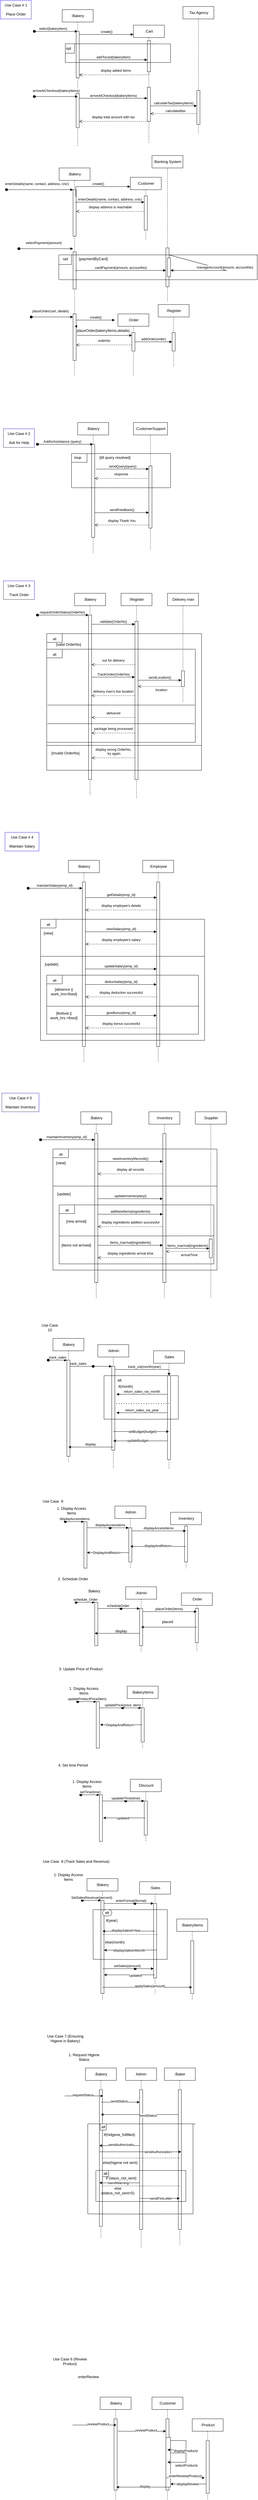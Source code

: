 <mxfile version="22.1.2" type="device">
  <diagram name="Page-1" id="2YBvvXClWsGukQMizWep">
    <mxGraphModel dx="1034" dy="559" grid="1" gridSize="10" guides="1" tooltips="1" connect="1" arrows="1" fold="1" page="1" pageScale="1" pageWidth="850" pageHeight="1100" math="0" shadow="0">
      <root>
        <mxCell id="0" />
        <mxCell id="1" parent="0" />
        <mxCell id="aM9ryv3xv72pqoxQDRHE-1" value=":Bakery" style="shape=umlLifeline;perimeter=lifelinePerimeter;whiteSpace=wrap;html=1;container=0;dropTarget=0;collapsible=0;recursiveResize=0;outlineConnect=0;portConstraint=eastwest;newEdgeStyle={&quot;edgeStyle&quot;:&quot;elbowEdgeStyle&quot;,&quot;elbow&quot;:&quot;vertical&quot;,&quot;curved&quot;:0,&quot;rounded&quot;:0};" parent="1" vertex="1">
          <mxGeometry x="210" y="40" width="100" height="440" as="geometry" />
        </mxCell>
        <mxCell id="aM9ryv3xv72pqoxQDRHE-2" value="" style="html=1;points=[];perimeter=orthogonalPerimeter;outlineConnect=0;targetShapes=umlLifeline;portConstraint=eastwest;newEdgeStyle={&quot;edgeStyle&quot;:&quot;elbowEdgeStyle&quot;,&quot;elbow&quot;:&quot;vertical&quot;,&quot;curved&quot;:0,&quot;rounded&quot;:0};" parent="aM9ryv3xv72pqoxQDRHE-1" vertex="1">
          <mxGeometry x="45" y="70" width="10" height="150" as="geometry" />
        </mxCell>
        <mxCell id="aM9ryv3xv72pqoxQDRHE-3" value="select(bakeryItem)" style="html=1;verticalAlign=bottom;startArrow=oval;endArrow=block;startSize=8;edgeStyle=elbowEdgeStyle;elbow=vertical;curved=0;rounded=0;" parent="aM9ryv3xv72pqoxQDRHE-1" target="aM9ryv3xv72pqoxQDRHE-1" edge="1">
          <mxGeometry x="-0.137" relative="1" as="geometry">
            <mxPoint x="-90" y="70" as="sourcePoint" />
            <mxPoint x="20" y="70" as="targetPoint" />
            <mxPoint as="offset" />
          </mxGeometry>
        </mxCell>
        <mxCell id="vpJtafSmtY9XaeN1TjYT-35" value="" style="html=1;points=[];perimeter=orthogonalPerimeter;outlineConnect=0;targetShapes=umlLifeline;portConstraint=eastwest;newEdgeStyle={&quot;edgeStyle&quot;:&quot;elbowEdgeStyle&quot;,&quot;elbow&quot;:&quot;vertical&quot;,&quot;curved&quot;:0,&quot;rounded&quot;:0};" parent="aM9ryv3xv72pqoxQDRHE-1" vertex="1">
          <mxGeometry x="45" y="270" width="10" height="110" as="geometry" />
        </mxCell>
        <mxCell id="aM9ryv3xv72pqoxQDRHE-5" value=":Cart" style="shape=umlLifeline;perimeter=lifelinePerimeter;whiteSpace=wrap;html=1;container=0;dropTarget=0;collapsible=0;recursiveResize=0;outlineConnect=0;portConstraint=eastwest;newEdgeStyle={&quot;edgeStyle&quot;:&quot;elbowEdgeStyle&quot;,&quot;elbow&quot;:&quot;vertical&quot;,&quot;curved&quot;:0,&quot;rounded&quot;:0};" parent="1" vertex="1">
          <mxGeometry x="440" y="90" width="100" height="380" as="geometry" />
        </mxCell>
        <mxCell id="aM9ryv3xv72pqoxQDRHE-6" value="" style="html=1;points=[];perimeter=orthogonalPerimeter;outlineConnect=0;targetShapes=umlLifeline;portConstraint=eastwest;newEdgeStyle={&quot;edgeStyle&quot;:&quot;elbowEdgeStyle&quot;,&quot;elbow&quot;:&quot;vertical&quot;,&quot;curved&quot;:0,&quot;rounded&quot;:0};" parent="aM9ryv3xv72pqoxQDRHE-5" vertex="1">
          <mxGeometry x="45" y="50" width="10" height="100" as="geometry" />
        </mxCell>
        <mxCell id="vpJtafSmtY9XaeN1TjYT-38" value="" style="html=1;points=[];perimeter=orthogonalPerimeter;outlineConnect=0;targetShapes=umlLifeline;portConstraint=eastwest;newEdgeStyle={&quot;edgeStyle&quot;:&quot;elbowEdgeStyle&quot;,&quot;elbow&quot;:&quot;vertical&quot;,&quot;curved&quot;:0,&quot;rounded&quot;:0};" parent="aM9ryv3xv72pqoxQDRHE-5" vertex="1">
          <mxGeometry x="45" y="200" width="10" height="110" as="geometry" />
        </mxCell>
        <mxCell id="aM9ryv3xv72pqoxQDRHE-7" value="addTocart(bakeryItem)" style="html=1;verticalAlign=bottom;endArrow=block;edgeStyle=elbowEdgeStyle;elbow=vertical;curved=0;rounded=0;" parent="1" source="aM9ryv3xv72pqoxQDRHE-2" target="aM9ryv3xv72pqoxQDRHE-6" edge="1">
          <mxGeometry relative="1" as="geometry">
            <mxPoint x="315" y="201.58" as="sourcePoint" />
            <Array as="points">
              <mxPoint x="395" y="201.58" />
              <mxPoint x="375" y="191.58" />
              <mxPoint x="405" y="181.58" />
            </Array>
            <mxPoint x="580" y="202" as="targetPoint" />
          </mxGeometry>
        </mxCell>
        <mxCell id="aM9ryv3xv72pqoxQDRHE-8" value="display added items" style="html=1;verticalAlign=bottom;endArrow=open;dashed=1;endSize=8;edgeStyle=elbowEdgeStyle;elbow=vertical;curved=0;rounded=0;" parent="1" source="aM9ryv3xv72pqoxQDRHE-6" target="aM9ryv3xv72pqoxQDRHE-2" edge="1">
          <mxGeometry y="-5" relative="1" as="geometry">
            <mxPoint x="330" y="250" as="targetPoint" />
            <Array as="points">
              <mxPoint x="435" y="250" />
              <mxPoint x="425" y="300" />
            </Array>
            <mxPoint x="580" y="250" as="sourcePoint" />
            <mxPoint as="offset" />
          </mxGeometry>
        </mxCell>
        <mxCell id="vpJtafSmtY9XaeN1TjYT-20" value="" style="endArrow=none;html=1;rounded=0;" parent="1" edge="1">
          <mxGeometry width="50" height="50" relative="1" as="geometry">
            <mxPoint x="220" y="150.0" as="sourcePoint" />
            <mxPoint x="560" y="150.42" as="targetPoint" />
          </mxGeometry>
        </mxCell>
        <mxCell id="vpJtafSmtY9XaeN1TjYT-22" value="" style="endArrow=none;html=1;rounded=0;" parent="1" edge="1">
          <mxGeometry width="50" height="50" relative="1" as="geometry">
            <mxPoint x="220" y="210.0" as="sourcePoint" />
            <mxPoint x="220" y="150.0" as="targetPoint" />
            <Array as="points" />
          </mxGeometry>
        </mxCell>
        <mxCell id="vpJtafSmtY9XaeN1TjYT-27" value="opt" style="text;html=1;align=center;verticalAlign=middle;resizable=0;points=[];autosize=1;strokeColor=none;fillColor=none;" parent="1" vertex="1">
          <mxGeometry x="210" y="150.0" width="40" height="30" as="geometry" />
        </mxCell>
        <mxCell id="vpJtafSmtY9XaeN1TjYT-31" value="" style="endArrow=none;html=1;rounded=0;" parent="1" edge="1">
          <mxGeometry width="50" height="50" relative="1" as="geometry">
            <mxPoint x="220" y="180.42" as="sourcePoint" />
            <mxPoint x="250" y="150.42" as="targetPoint" />
            <Array as="points">
              <mxPoint x="250" y="180.42" />
            </Array>
          </mxGeometry>
        </mxCell>
        <mxCell id="vpJtafSmtY9XaeN1TjYT-32" value="" style="endArrow=none;html=1;rounded=0;" parent="1" edge="1">
          <mxGeometry width="50" height="50" relative="1" as="geometry">
            <mxPoint x="560" y="210" as="sourcePoint" />
            <mxPoint x="560" y="150" as="targetPoint" />
            <Array as="points" />
          </mxGeometry>
        </mxCell>
        <mxCell id="vpJtafSmtY9XaeN1TjYT-33" value="create()" style="html=1;verticalAlign=bottom;endArrow=block;edgeStyle=elbowEdgeStyle;elbow=vertical;curved=0;rounded=0;" parent="1" source="aM9ryv3xv72pqoxQDRHE-2" edge="1">
          <mxGeometry relative="1" as="geometry">
            <mxPoint x="330" y="120" as="sourcePoint" />
            <Array as="points">
              <mxPoint x="390" y="120" />
              <mxPoint x="370" y="110" />
              <mxPoint x="400" y="100.0" />
            </Array>
            <mxPoint x="440" y="120" as="targetPoint" />
          </mxGeometry>
        </mxCell>
        <mxCell id="vpJtafSmtY9XaeN1TjYT-36" value="Use Case # 1&lt;br/&gt;&lt;br&gt;Place Order" style="text;html=1;align=center;verticalAlign=middle;resizable=0;points=[];autosize=1;strokeColor=#241CFF;fillColor=none;" parent="1" vertex="1">
          <mxGeometry x="10" y="10" width="100" height="60" as="geometry" />
        </mxCell>
        <mxCell id="vpJtafSmtY9XaeN1TjYT-39" value="arriveAtCheckout(bakeryItems)" style="html=1;verticalAlign=bottom;endArrow=block;edgeStyle=elbowEdgeStyle;elbow=vertical;curved=0;rounded=0;" parent="1" source="vpJtafSmtY9XaeN1TjYT-35" target="vpJtafSmtY9XaeN1TjYT-38" edge="1">
          <mxGeometry relative="1" as="geometry">
            <mxPoint x="325" y="325.5" as="sourcePoint" />
            <Array as="points">
              <mxPoint x="405" y="325.5" />
              <mxPoint x="385" y="315.5" />
              <mxPoint x="415" y="305.5" />
            </Array>
            <mxPoint x="600" y="325.92" as="targetPoint" />
          </mxGeometry>
        </mxCell>
        <mxCell id="vpJtafSmtY9XaeN1TjYT-42" value="" style="endArrow=none;html=1;rounded=0;" parent="1" edge="1">
          <mxGeometry width="50" height="50" relative="1" as="geometry">
            <mxPoint x="220" y="210.42" as="sourcePoint" />
            <mxPoint x="560" y="210.42" as="targetPoint" />
          </mxGeometry>
        </mxCell>
        <mxCell id="vpJtafSmtY9XaeN1TjYT-43" value=":Tax Agency" style="shape=umlLifeline;perimeter=lifelinePerimeter;whiteSpace=wrap;html=1;container=0;dropTarget=0;collapsible=0;recursiveResize=0;outlineConnect=0;portConstraint=eastwest;newEdgeStyle={&quot;edgeStyle&quot;:&quot;elbowEdgeStyle&quot;,&quot;elbow&quot;:&quot;vertical&quot;,&quot;curved&quot;:0,&quot;rounded&quot;:0};" parent="1" vertex="1">
          <mxGeometry x="600" y="30" width="100" height="410" as="geometry" />
        </mxCell>
        <mxCell id="vpJtafSmtY9XaeN1TjYT-45" value="" style="html=1;points=[];perimeter=orthogonalPerimeter;outlineConnect=0;targetShapes=umlLifeline;portConstraint=eastwest;newEdgeStyle={&quot;edgeStyle&quot;:&quot;elbowEdgeStyle&quot;,&quot;elbow&quot;:&quot;vertical&quot;,&quot;curved&quot;:0,&quot;rounded&quot;:0};" parent="vpJtafSmtY9XaeN1TjYT-43" vertex="1">
          <mxGeometry x="45" y="270" width="10" height="110" as="geometry" />
        </mxCell>
        <mxCell id="vpJtafSmtY9XaeN1TjYT-46" value="calculateTax(bakeryItems)" style="html=1;verticalAlign=bottom;endArrow=block;edgeStyle=elbowEdgeStyle;elbow=vertical;curved=0;rounded=0;" parent="1" source="vpJtafSmtY9XaeN1TjYT-38" target="vpJtafSmtY9XaeN1TjYT-45" edge="1">
          <mxGeometry relative="1" as="geometry">
            <mxPoint x="425" y="340" as="sourcePoint" />
            <Array as="points">
              <mxPoint x="640" y="350" />
              <mxPoint x="600" y="340" />
              <mxPoint x="515" y="320" />
            </Array>
            <mxPoint x="685" y="340.5" as="targetPoint" />
          </mxGeometry>
        </mxCell>
        <mxCell id="vpJtafSmtY9XaeN1TjYT-47" value="calculatedtax" style="html=1;verticalAlign=bottom;endArrow=open;dashed=1;endSize=8;edgeStyle=elbowEdgeStyle;elbow=vertical;curved=0;rounded=0;" parent="1" source="vpJtafSmtY9XaeN1TjYT-45" target="vpJtafSmtY9XaeN1TjYT-38" edge="1">
          <mxGeometry x="-0.074" relative="1" as="geometry">
            <mxPoint x="595" y="375" as="targetPoint" />
            <Array as="points">
              <mxPoint x="640" y="375" />
              <mxPoint x="580" y="420.0" />
            </Array>
            <mxPoint x="730" y="380" as="sourcePoint" />
            <mxPoint as="offset" />
          </mxGeometry>
        </mxCell>
        <mxCell id="vpJtafSmtY9XaeN1TjYT-48" value="display total amount with tax" style="html=1;verticalAlign=bottom;endArrow=open;dashed=1;endSize=8;edgeStyle=elbowEdgeStyle;elbow=vertical;curved=0;rounded=0;" parent="1" source="vpJtafSmtY9XaeN1TjYT-38" target="vpJtafSmtY9XaeN1TjYT-35" edge="1">
          <mxGeometry x="0.005" y="-5" relative="1" as="geometry">
            <mxPoint x="330" y="400" as="targetPoint" />
            <Array as="points">
              <mxPoint x="430" y="400" />
              <mxPoint x="420" y="450" />
            </Array>
            <mxPoint x="580" y="400" as="sourcePoint" />
            <mxPoint as="offset" />
          </mxGeometry>
        </mxCell>
        <mxCell id="vpJtafSmtY9XaeN1TjYT-49" value="arriveAtCheckout(bakeryItems)" style="html=1;verticalAlign=bottom;startArrow=oval;endArrow=block;startSize=8;edgeStyle=elbowEdgeStyle;elbow=vertical;curved=0;rounded=0;entryX=0.5;entryY=0.091;entryDx=0;entryDy=0;entryPerimeter=0;" parent="1" target="vpJtafSmtY9XaeN1TjYT-35" edge="1">
          <mxGeometry y="10" relative="1" as="geometry">
            <mxPoint x="120" y="320" as="sourcePoint" />
            <mxPoint x="310" y="320.1" as="targetPoint" />
            <mxPoint as="offset" />
          </mxGeometry>
        </mxCell>
        <mxCell id="vpJtafSmtY9XaeN1TjYT-53" value=":Bakery" style="shape=umlLifeline;perimeter=lifelinePerimeter;whiteSpace=wrap;html=1;container=0;dropTarget=0;collapsible=0;recursiveResize=0;outlineConnect=0;portConstraint=eastwest;newEdgeStyle={&quot;edgeStyle&quot;:&quot;elbowEdgeStyle&quot;,&quot;elbow&quot;:&quot;vertical&quot;,&quot;curved&quot;:0,&quot;rounded&quot;:0};" parent="1" vertex="1">
          <mxGeometry x="200" y="550" width="100" height="670" as="geometry" />
        </mxCell>
        <mxCell id="vpJtafSmtY9XaeN1TjYT-54" value="" style="html=1;points=[];perimeter=orthogonalPerimeter;outlineConnect=0;targetShapes=umlLifeline;portConstraint=eastwest;newEdgeStyle={&quot;edgeStyle&quot;:&quot;elbowEdgeStyle&quot;,&quot;elbow&quot;:&quot;vertical&quot;,&quot;curved&quot;:0,&quot;rounded&quot;:0};" parent="vpJtafSmtY9XaeN1TjYT-53" vertex="1">
          <mxGeometry x="45" y="70" width="10" height="150" as="geometry" />
        </mxCell>
        <mxCell id="vpJtafSmtY9XaeN1TjYT-55" value="enterDetails(name, contact, address, cnic)" style="html=1;verticalAlign=bottom;startArrow=oval;endArrow=block;startSize=8;edgeStyle=elbowEdgeStyle;elbow=vertical;curved=0;rounded=0;" parent="vpJtafSmtY9XaeN1TjYT-53" target="vpJtafSmtY9XaeN1TjYT-54" edge="1">
          <mxGeometry x="-0.089" y="10" relative="1" as="geometry">
            <mxPoint x="-170" y="70" as="sourcePoint" />
            <mxPoint x="20" y="70" as="targetPoint" />
            <mxPoint as="offset" />
            <Array as="points">
              <mxPoint x="-170" y="70" />
            </Array>
          </mxGeometry>
        </mxCell>
        <mxCell id="vpJtafSmtY9XaeN1TjYT-56" value="" style="html=1;points=[];perimeter=orthogonalPerimeter;outlineConnect=0;targetShapes=umlLifeline;portConstraint=eastwest;newEdgeStyle={&quot;edgeStyle&quot;:&quot;elbowEdgeStyle&quot;,&quot;elbow&quot;:&quot;vertical&quot;,&quot;curved&quot;:0,&quot;rounded&quot;:0};" parent="vpJtafSmtY9XaeN1TjYT-53" vertex="1">
          <mxGeometry x="45" y="270" width="10" height="120" as="geometry" />
        </mxCell>
        <mxCell id="vpJtafSmtY9XaeN1TjYT-107" value="" style="html=1;points=[];perimeter=orthogonalPerimeter;outlineConnect=0;targetShapes=umlLifeline;portConstraint=eastwest;newEdgeStyle={&quot;edgeStyle&quot;:&quot;elbowEdgeStyle&quot;,&quot;elbow&quot;:&quot;vertical&quot;,&quot;curved&quot;:0,&quot;rounded&quot;:0};" parent="vpJtafSmtY9XaeN1TjYT-53" vertex="1">
          <mxGeometry x="45" y="470" width="10" height="150" as="geometry" />
        </mxCell>
        <mxCell id="vpJtafSmtY9XaeN1TjYT-58" value=":Customer" style="shape=umlLifeline;perimeter=lifelinePerimeter;whiteSpace=wrap;html=1;container=0;dropTarget=0;collapsible=0;recursiveResize=0;outlineConnect=0;portConstraint=eastwest;newEdgeStyle={&quot;edgeStyle&quot;:&quot;elbowEdgeStyle&quot;,&quot;elbow&quot;:&quot;vertical&quot;,&quot;curved&quot;:0,&quot;rounded&quot;:0};" parent="1" vertex="1">
          <mxGeometry x="430" y="580" width="100" height="200" as="geometry" />
        </mxCell>
        <mxCell id="vpJtafSmtY9XaeN1TjYT-59" value="" style="html=1;points=[];perimeter=orthogonalPerimeter;outlineConnect=0;targetShapes=umlLifeline;portConstraint=eastwest;newEdgeStyle={&quot;edgeStyle&quot;:&quot;elbowEdgeStyle&quot;,&quot;elbow&quot;:&quot;vertical&quot;,&quot;curved&quot;:0,&quot;rounded&quot;:0};" parent="vpJtafSmtY9XaeN1TjYT-58" vertex="1">
          <mxGeometry x="45" y="60" width="10" height="110" as="geometry" />
        </mxCell>
        <mxCell id="vpJtafSmtY9XaeN1TjYT-61" value="create()" style="html=1;verticalAlign=bottom;endArrow=block;edgeStyle=elbowEdgeStyle;elbow=vertical;curved=0;rounded=0;exitX=0.9;exitY=0.149;exitDx=0;exitDy=0;exitPerimeter=0;" parent="1" source="vpJtafSmtY9XaeN1TjYT-54" edge="1">
          <mxGeometry relative="1" as="geometry">
            <mxPoint x="260" y="610" as="sourcePoint" />
            <Array as="points">
              <mxPoint x="440" y="610" />
              <mxPoint x="380" y="600" />
              <mxPoint x="410" y="590" />
            </Array>
            <mxPoint x="430" y="610" as="targetPoint" />
          </mxGeometry>
        </mxCell>
        <mxCell id="vpJtafSmtY9XaeN1TjYT-76" value="enterDetails(name, contact, address, cnic)" style="html=1;verticalAlign=bottom;endArrow=block;edgeStyle=elbowEdgeStyle;elbow=vertical;curved=0;rounded=0;exitX=0.9;exitY=0.149;exitDx=0;exitDy=0;exitPerimeter=0;" parent="1" target="vpJtafSmtY9XaeN1TjYT-59" edge="1">
          <mxGeometry relative="1" as="geometry">
            <mxPoint x="254" y="662" as="sourcePoint" />
            <Array as="points">
              <mxPoint x="440" y="660" />
              <mxPoint x="380" y="650" />
              <mxPoint x="410" y="640" />
            </Array>
            <mxPoint x="470" y="662" as="targetPoint" />
          </mxGeometry>
        </mxCell>
        <mxCell id="vpJtafSmtY9XaeN1TjYT-77" value="display address is reachable" style="html=1;verticalAlign=bottom;endArrow=open;dashed=1;endSize=8;edgeStyle=elbowEdgeStyle;elbow=vertical;curved=0;rounded=0;" parent="1" source="vpJtafSmtY9XaeN1TjYT-59" target="vpJtafSmtY9XaeN1TjYT-54" edge="1">
          <mxGeometry x="0.005" y="-5" relative="1" as="geometry">
            <mxPoint x="260" y="690" as="targetPoint" />
            <Array as="points">
              <mxPoint x="415" y="690" />
              <mxPoint x="405" y="740" />
            </Array>
            <mxPoint x="470" y="690" as="sourcePoint" />
            <mxPoint as="offset" />
          </mxGeometry>
        </mxCell>
        <mxCell id="vpJtafSmtY9XaeN1TjYT-79" value=":Banking System" style="shape=umlLifeline;perimeter=lifelinePerimeter;whiteSpace=wrap;html=1;container=0;dropTarget=0;collapsible=0;recursiveResize=0;outlineConnect=0;portConstraint=eastwest;newEdgeStyle={&quot;edgeStyle&quot;:&quot;elbowEdgeStyle&quot;,&quot;elbow&quot;:&quot;vertical&quot;,&quot;curved&quot;:0,&quot;rounded&quot;:0};" parent="1" vertex="1">
          <mxGeometry x="500" y="510" width="100" height="470" as="geometry" />
        </mxCell>
        <mxCell id="vpJtafSmtY9XaeN1TjYT-80" value="" style="html=1;points=[];perimeter=orthogonalPerimeter;outlineConnect=0;targetShapes=umlLifeline;portConstraint=eastwest;newEdgeStyle={&quot;edgeStyle&quot;:&quot;elbowEdgeStyle&quot;,&quot;elbow&quot;:&quot;vertical&quot;,&quot;curved&quot;:0,&quot;rounded&quot;:0};" parent="vpJtafSmtY9XaeN1TjYT-79" vertex="1">
          <mxGeometry x="45" y="297.5" width="10" height="125" as="geometry" />
        </mxCell>
        <mxCell id="vpJtafSmtY9XaeN1TjYT-95" value="" style="html=1;points=[];perimeter=orthogonalPerimeter;outlineConnect=0;targetShapes=umlLifeline;portConstraint=eastwest;newEdgeStyle={&quot;edgeStyle&quot;:&quot;elbowEdgeStyle&quot;,&quot;elbow&quot;:&quot;vertical&quot;,&quot;curved&quot;:0,&quot;rounded&quot;:0};" parent="vpJtafSmtY9XaeN1TjYT-79" vertex="1">
          <mxGeometry x="50" y="330" width="10" height="60" as="geometry" />
        </mxCell>
        <mxCell id="vpJtafSmtY9XaeN1TjYT-96" value="manageAccount(amount, accountNo)" style="html=1;verticalAlign=bottom;endArrow=block;edgeStyle=elbowEdgeStyle;elbow=vertical;curved=0;rounded=0;" parent="vpJtafSmtY9XaeN1TjYT-79" target="vpJtafSmtY9XaeN1TjYT-95" edge="1">
          <mxGeometry relative="1" as="geometry">
            <mxPoint x="55" y="320" as="sourcePoint" />
            <Array as="points">
              <mxPoint x="240" y="370" />
              <mxPoint x="180" y="298" />
              <mxPoint x="210" y="288" />
            </Array>
            <mxPoint x="175" y="360" as="targetPoint" />
          </mxGeometry>
        </mxCell>
        <mxCell id="vpJtafSmtY9XaeN1TjYT-81" value="selectPayment(amount)" style="html=1;verticalAlign=bottom;startArrow=oval;endArrow=block;startSize=8;edgeStyle=elbowEdgeStyle;elbow=vertical;curved=0;rounded=0;" parent="1" edge="1">
          <mxGeometry x="-0.089" y="10" relative="1" as="geometry">
            <mxPoint x="70" y="810" as="sourcePoint" />
            <mxPoint x="245" y="810" as="targetPoint" />
            <mxPoint as="offset" />
            <Array as="points" />
          </mxGeometry>
        </mxCell>
        <mxCell id="vpJtafSmtY9XaeN1TjYT-82" value="" style="endArrow=none;html=1;rounded=0;" parent="1" edge="1">
          <mxGeometry width="50" height="50" relative="1" as="geometry">
            <mxPoint x="200" y="830" as="sourcePoint" />
            <mxPoint x="840" y="830" as="targetPoint" />
          </mxGeometry>
        </mxCell>
        <mxCell id="vpJtafSmtY9XaeN1TjYT-83" value="" style="endArrow=none;html=1;rounded=0;" parent="1" edge="1">
          <mxGeometry width="50" height="50" relative="1" as="geometry">
            <mxPoint x="200" y="910" as="sourcePoint" />
            <mxPoint x="840" y="910" as="targetPoint" />
          </mxGeometry>
        </mxCell>
        <mxCell id="vpJtafSmtY9XaeN1TjYT-84" value="" style="endArrow=none;html=1;rounded=0;" parent="1" edge="1">
          <mxGeometry width="50" height="50" relative="1" as="geometry">
            <mxPoint x="199" y="910" as="sourcePoint" />
            <mxPoint x="199" y="830" as="targetPoint" />
          </mxGeometry>
        </mxCell>
        <mxCell id="vpJtafSmtY9XaeN1TjYT-85" value="" style="endArrow=none;html=1;rounded=0;" parent="1" edge="1">
          <mxGeometry width="50" height="50" relative="1" as="geometry">
            <mxPoint x="840" y="910" as="sourcePoint" />
            <mxPoint x="840" y="828" as="targetPoint" />
          </mxGeometry>
        </mxCell>
        <mxCell id="vpJtafSmtY9XaeN1TjYT-86" value="opt" style="text;html=1;align=center;verticalAlign=middle;resizable=0;points=[];autosize=1;strokeColor=none;fillColor=none;" parent="1" vertex="1">
          <mxGeometry x="200" y="828" width="40" height="30" as="geometry" />
        </mxCell>
        <mxCell id="vpJtafSmtY9XaeN1TjYT-87" value="" style="endArrow=none;html=1;rounded=0;entryX=1;entryY=0.033;entryDx=0;entryDy=0;entryPerimeter=0;exitX=-0.033;exitY=1.1;exitDx=0;exitDy=0;exitPerimeter=0;" parent="1" source="vpJtafSmtY9XaeN1TjYT-86" target="vpJtafSmtY9XaeN1TjYT-86" edge="1">
          <mxGeometry width="50" height="50" relative="1" as="geometry">
            <mxPoint x="370" y="870" as="sourcePoint" />
            <mxPoint x="420" y="820" as="targetPoint" />
            <Array as="points">
              <mxPoint x="240" y="861" />
            </Array>
          </mxGeometry>
        </mxCell>
        <mxCell id="vpJtafSmtY9XaeN1TjYT-88" value="[paymentByCard]" style="text;html=1;align=center;verticalAlign=middle;resizable=0;points=[];autosize=1;strokeColor=none;fillColor=none;" parent="1" vertex="1">
          <mxGeometry x="250" y="828" width="120" height="30" as="geometry" />
        </mxCell>
        <mxCell id="vpJtafSmtY9XaeN1TjYT-92" value="cardPayment(amount, accountNo)" style="html=1;verticalAlign=bottom;endArrow=block;edgeStyle=elbowEdgeStyle;elbow=vertical;curved=0;rounded=0;exitX=0.9;exitY=0.149;exitDx=0;exitDy=0;exitPerimeter=0;" parent="1" target="vpJtafSmtY9XaeN1TjYT-80" edge="1">
          <mxGeometry relative="1" as="geometry">
            <mxPoint x="254" y="882" as="sourcePoint" />
            <Array as="points">
              <mxPoint x="440" y="880" />
              <mxPoint x="380" y="870" />
              <mxPoint x="410" y="860" />
            </Array>
            <mxPoint x="540" y="882" as="targetPoint" />
          </mxGeometry>
        </mxCell>
        <mxCell id="vpJtafSmtY9XaeN1TjYT-108" value="placeOrder(cart, details)" style="html=1;verticalAlign=bottom;startArrow=oval;endArrow=block;startSize=8;edgeStyle=elbowEdgeStyle;elbow=vertical;curved=0;rounded=0;" parent="1" target="vpJtafSmtY9XaeN1TjYT-107" edge="1">
          <mxGeometry x="-0.089" y="10" relative="1" as="geometry">
            <mxPoint x="110" y="1030" as="sourcePoint" />
            <mxPoint x="240" y="1030" as="targetPoint" />
            <mxPoint as="offset" />
            <Array as="points">
              <mxPoint x="110" y="1030" />
            </Array>
          </mxGeometry>
        </mxCell>
        <mxCell id="vpJtafSmtY9XaeN1TjYT-109" value=":Order" style="shape=umlLifeline;perimeter=lifelinePerimeter;whiteSpace=wrap;html=1;container=0;dropTarget=0;collapsible=0;recursiveResize=0;outlineConnect=0;portConstraint=eastwest;newEdgeStyle={&quot;edgeStyle&quot;:&quot;elbowEdgeStyle&quot;,&quot;elbow&quot;:&quot;vertical&quot;,&quot;curved&quot;:0,&quot;rounded&quot;:0};" parent="1" vertex="1">
          <mxGeometry x="390" y="1020" width="100" height="200" as="geometry" />
        </mxCell>
        <mxCell id="vpJtafSmtY9XaeN1TjYT-110" value="" style="html=1;points=[];perimeter=orthogonalPerimeter;outlineConnect=0;targetShapes=umlLifeline;portConstraint=eastwest;newEdgeStyle={&quot;edgeStyle&quot;:&quot;elbowEdgeStyle&quot;,&quot;elbow&quot;:&quot;vertical&quot;,&quot;curved&quot;:0,&quot;rounded&quot;:0};" parent="vpJtafSmtY9XaeN1TjYT-109" vertex="1">
          <mxGeometry x="45" y="60" width="10" height="60" as="geometry" />
        </mxCell>
        <mxCell id="vpJtafSmtY9XaeN1TjYT-111" value="create()" style="html=1;verticalAlign=bottom;endArrow=block;edgeStyle=elbowEdgeStyle;elbow=vertical;curved=0;rounded=0;" parent="1" source="vpJtafSmtY9XaeN1TjYT-107" edge="1">
          <mxGeometry relative="1" as="geometry">
            <mxPoint x="260" y="1040" as="sourcePoint" />
            <Array as="points">
              <mxPoint x="306" y="1040" />
              <mxPoint x="246" y="1030" />
              <mxPoint x="276" y="1020" />
            </Array>
            <mxPoint x="380" y="1040" as="targetPoint" />
          </mxGeometry>
        </mxCell>
        <mxCell id="vpJtafSmtY9XaeN1TjYT-112" value="orderNo" style="html=1;verticalAlign=bottom;endArrow=open;dashed=1;endSize=8;edgeStyle=elbowEdgeStyle;elbow=vertical;curved=0;rounded=0;" parent="1" source="vpJtafSmtY9XaeN1TjYT-110" target="vpJtafSmtY9XaeN1TjYT-107" edge="1">
          <mxGeometry x="0.005" y="-5" relative="1" as="geometry">
            <mxPoint x="260" y="1120" as="targetPoint" />
            <Array as="points">
              <mxPoint x="290" y="1120" />
              <mxPoint x="390" y="1120" />
              <mxPoint x="400" y="1169.66" />
            </Array>
            <mxPoint x="430" y="1130" as="sourcePoint" />
            <mxPoint as="offset" />
          </mxGeometry>
        </mxCell>
        <mxCell id="vpJtafSmtY9XaeN1TjYT-119" value=":Register" style="shape=umlLifeline;perimeter=lifelinePerimeter;whiteSpace=wrap;html=1;container=0;dropTarget=0;collapsible=0;recursiveResize=0;outlineConnect=0;portConstraint=eastwest;newEdgeStyle={&quot;edgeStyle&quot;:&quot;elbowEdgeStyle&quot;,&quot;elbow&quot;:&quot;vertical&quot;,&quot;curved&quot;:0,&quot;rounded&quot;:0};" parent="1" vertex="1">
          <mxGeometry x="520" y="990" width="100" height="200" as="geometry" />
        </mxCell>
        <mxCell id="vpJtafSmtY9XaeN1TjYT-120" value="" style="html=1;points=[];perimeter=orthogonalPerimeter;outlineConnect=0;targetShapes=umlLifeline;portConstraint=eastwest;newEdgeStyle={&quot;edgeStyle&quot;:&quot;elbowEdgeStyle&quot;,&quot;elbow&quot;:&quot;vertical&quot;,&quot;curved&quot;:0,&quot;rounded&quot;:0};" parent="vpJtafSmtY9XaeN1TjYT-119" vertex="1">
          <mxGeometry x="45" y="90" width="10" height="60" as="geometry" />
        </mxCell>
        <mxCell id="vpJtafSmtY9XaeN1TjYT-122" value="addOrder(order)" style="html=1;verticalAlign=bottom;endArrow=block;edgeStyle=elbowEdgeStyle;elbow=vertical;curved=0;rounded=0;" parent="1" source="vpJtafSmtY9XaeN1TjYT-110" target="vpJtafSmtY9XaeN1TjYT-120" edge="1">
          <mxGeometry relative="1" as="geometry">
            <mxPoint x="400" y="1112" as="sourcePoint" />
            <Array as="points">
              <mxPoint x="450" y="1110" />
              <mxPoint x="526" y="1100" />
              <mxPoint x="556" y="1090" />
            </Array>
            <mxPoint x="535" y="1110" as="targetPoint" />
          </mxGeometry>
        </mxCell>
        <mxCell id="vpJtafSmtY9XaeN1TjYT-124" value="Use Case # 2&lt;br&gt;&lt;br&gt;Ask for Help" style="text;html=1;align=center;verticalAlign=middle;resizable=0;points=[];autosize=1;strokeColor=#241CFF;fillColor=none;" parent="1" vertex="1">
          <mxGeometry x="20" y="1390" width="100" height="60" as="geometry" />
        </mxCell>
        <mxCell id="vpJtafSmtY9XaeN1TjYT-129" value=":Bakery" style="shape=umlLifeline;perimeter=lifelinePerimeter;whiteSpace=wrap;html=1;container=0;dropTarget=0;collapsible=0;recursiveResize=0;outlineConnect=0;portConstraint=eastwest;newEdgeStyle={&quot;edgeStyle&quot;:&quot;elbowEdgeStyle&quot;,&quot;elbow&quot;:&quot;vertical&quot;,&quot;curved&quot;:0,&quot;rounded&quot;:0};" parent="1" vertex="1">
          <mxGeometry x="260" y="1370" width="100" height="420" as="geometry" />
        </mxCell>
        <mxCell id="vpJtafSmtY9XaeN1TjYT-130" value="" style="html=1;points=[];perimeter=orthogonalPerimeter;outlineConnect=0;targetShapes=umlLifeline;portConstraint=eastwest;newEdgeStyle={&quot;edgeStyle&quot;:&quot;elbowEdgeStyle&quot;,&quot;elbow&quot;:&quot;vertical&quot;,&quot;curved&quot;:0,&quot;rounded&quot;:0};" parent="vpJtafSmtY9XaeN1TjYT-129" vertex="1">
          <mxGeometry x="45" y="70" width="10" height="300" as="geometry" />
        </mxCell>
        <mxCell id="vpJtafSmtY9XaeN1TjYT-131" value="AskforAssistance (query)" style="html=1;verticalAlign=bottom;startArrow=oval;endArrow=block;startSize=8;edgeStyle=elbowEdgeStyle;elbow=vertical;curved=0;rounded=0;" parent="vpJtafSmtY9XaeN1TjYT-129" target="vpJtafSmtY9XaeN1TjYT-129" edge="1">
          <mxGeometry x="-0.109" relative="1" as="geometry">
            <mxPoint x="-130" y="70" as="sourcePoint" />
            <mxPoint x="20" y="70" as="targetPoint" />
            <mxPoint as="offset" />
            <Array as="points">
              <mxPoint x="-120" y="70" />
            </Array>
          </mxGeometry>
        </mxCell>
        <mxCell id="vpJtafSmtY9XaeN1TjYT-137" value=":CustomerSupport" style="shape=umlLifeline;perimeter=lifelinePerimeter;whiteSpace=wrap;html=1;container=0;dropTarget=0;collapsible=0;recursiveResize=0;outlineConnect=0;portConstraint=eastwest;newEdgeStyle={&quot;edgeStyle&quot;:&quot;elbowEdgeStyle&quot;,&quot;elbow&quot;:&quot;vertical&quot;,&quot;curved&quot;:0,&quot;rounded&quot;:0};" parent="1" vertex="1">
          <mxGeometry x="440" y="1370" width="110" height="410" as="geometry" />
        </mxCell>
        <mxCell id="vpJtafSmtY9XaeN1TjYT-138" value="" style="html=1;points=[];perimeter=orthogonalPerimeter;outlineConnect=0;targetShapes=umlLifeline;portConstraint=eastwest;newEdgeStyle={&quot;edgeStyle&quot;:&quot;elbowEdgeStyle&quot;,&quot;elbow&quot;:&quot;vertical&quot;,&quot;curved&quot;:0,&quot;rounded&quot;:0};" parent="vpJtafSmtY9XaeN1TjYT-137" vertex="1">
          <mxGeometry x="50" y="140" width="10" height="200" as="geometry" />
        </mxCell>
        <mxCell id="vpJtafSmtY9XaeN1TjYT-139" value="sendQuery(query)" style="html=1;verticalAlign=bottom;endArrow=block;edgeStyle=elbowEdgeStyle;elbow=vertical;curved=0;rounded=0;" parent="1" target="vpJtafSmtY9XaeN1TjYT-138" edge="1">
          <mxGeometry relative="1" as="geometry">
            <mxPoint x="320" y="1520" as="sourcePoint" />
            <Array as="points">
              <mxPoint x="446.25" y="1519.52" />
              <mxPoint x="426.25" y="1509.52" />
              <mxPoint x="456.25" y="1499.52" />
            </Array>
            <mxPoint x="480" y="1520" as="targetPoint" />
          </mxGeometry>
        </mxCell>
        <mxCell id="vpJtafSmtY9XaeN1TjYT-141" value="response" style="html=1;verticalAlign=bottom;endArrow=open;dashed=1;endSize=8;edgeStyle=elbowEdgeStyle;elbow=vertical;curved=0;rounded=0;" parent="1" edge="1">
          <mxGeometry x="0.005" y="-5" relative="1" as="geometry">
            <mxPoint x="315" y="1550" as="targetPoint" />
            <Array as="points">
              <mxPoint x="355" y="1550" />
              <mxPoint x="455" y="1550" />
              <mxPoint x="465" y="1599.66" />
            </Array>
            <mxPoint x="485" y="1550" as="sourcePoint" />
            <mxPoint as="offset" />
          </mxGeometry>
        </mxCell>
        <mxCell id="vpJtafSmtY9XaeN1TjYT-153" value="" style="endArrow=none;html=1;rounded=0;" parent="1" edge="1">
          <mxGeometry width="50" height="50" relative="1" as="geometry">
            <mxPoint x="240" y="1470" as="sourcePoint" />
            <mxPoint x="560" y="1470" as="targetPoint" />
          </mxGeometry>
        </mxCell>
        <mxCell id="vpJtafSmtY9XaeN1TjYT-154" value="" style="endArrow=none;html=1;rounded=0;" parent="1" edge="1">
          <mxGeometry width="50" height="50" relative="1" as="geometry">
            <mxPoint x="240" y="1580" as="sourcePoint" />
            <mxPoint x="560" y="1580" as="targetPoint" />
          </mxGeometry>
        </mxCell>
        <mxCell id="vpJtafSmtY9XaeN1TjYT-155" value="" style="endArrow=none;html=1;rounded=0;" parent="1" edge="1">
          <mxGeometry width="50" height="50" relative="1" as="geometry">
            <mxPoint x="240" y="1470" as="sourcePoint" />
            <mxPoint x="240" y="1580" as="targetPoint" />
          </mxGeometry>
        </mxCell>
        <mxCell id="vpJtafSmtY9XaeN1TjYT-156" value="" style="endArrow=none;html=1;rounded=0;" parent="1" edge="1">
          <mxGeometry width="50" height="50" relative="1" as="geometry">
            <mxPoint x="560" y="1470" as="sourcePoint" />
            <mxPoint x="560" y="1580" as="targetPoint" />
          </mxGeometry>
        </mxCell>
        <mxCell id="vpJtafSmtY9XaeN1TjYT-157" value="" style="endArrow=none;html=1;rounded=0;entryX=0.092;entryY=1.003;entryDx=0;entryDy=0;entryPerimeter=0;" parent="1" target="vpJtafSmtY9XaeN1TjYT-158" edge="1">
          <mxGeometry width="50" height="50" relative="1" as="geometry">
            <mxPoint x="290" y="1470" as="sourcePoint" />
            <mxPoint x="240" y="1510" as="targetPoint" />
            <Array as="points">
              <mxPoint x="290" y="1498" />
            </Array>
          </mxGeometry>
        </mxCell>
        <mxCell id="vpJtafSmtY9XaeN1TjYT-158" value="loop" style="text;html=1;align=center;verticalAlign=middle;resizable=0;points=[];autosize=1;strokeColor=none;fillColor=none;" parent="1" vertex="1">
          <mxGeometry x="235" y="1468" width="50" height="30" as="geometry" />
        </mxCell>
        <mxCell id="vpJtafSmtY9XaeN1TjYT-160" value="[till query resolved]" style="text;html=1;align=center;verticalAlign=middle;resizable=0;points=[];autosize=1;strokeColor=none;fillColor=none;" parent="1" vertex="1">
          <mxGeometry x="320" y="1468" width="120" height="30" as="geometry" />
        </mxCell>
        <mxCell id="vpJtafSmtY9XaeN1TjYT-161" value="Use Case # 3&lt;br&gt;&lt;br&gt;Track Order" style="text;html=1;align=center;verticalAlign=middle;resizable=0;points=[];autosize=1;strokeColor=#241CFF;fillColor=none;" parent="1" vertex="1">
          <mxGeometry x="20" y="1880" width="100" height="60" as="geometry" />
        </mxCell>
        <mxCell id="vpJtafSmtY9XaeN1TjYT-162" value=":Bakery" style="shape=umlLifeline;perimeter=lifelinePerimeter;whiteSpace=wrap;html=1;container=0;dropTarget=0;collapsible=0;recursiveResize=0;outlineConnect=0;portConstraint=eastwest;newEdgeStyle={&quot;edgeStyle&quot;:&quot;elbowEdgeStyle&quot;,&quot;elbow&quot;:&quot;vertical&quot;,&quot;curved&quot;:0,&quot;rounded&quot;:0};" parent="1" vertex="1">
          <mxGeometry x="250" y="1920" width="100" height="650" as="geometry" />
        </mxCell>
        <mxCell id="vpJtafSmtY9XaeN1TjYT-163" value="" style="html=1;points=[];perimeter=orthogonalPerimeter;outlineConnect=0;targetShapes=umlLifeline;portConstraint=eastwest;newEdgeStyle={&quot;edgeStyle&quot;:&quot;elbowEdgeStyle&quot;,&quot;elbow&quot;:&quot;vertical&quot;,&quot;curved&quot;:0,&quot;rounded&quot;:0};" parent="vpJtafSmtY9XaeN1TjYT-162" vertex="1">
          <mxGeometry x="45" y="70" width="10" height="530" as="geometry" />
        </mxCell>
        <mxCell id="vpJtafSmtY9XaeN1TjYT-177" value="sendFeedback()" style="html=1;verticalAlign=bottom;endArrow=block;edgeStyle=elbowEdgeStyle;elbow=vertical;curved=0;rounded=0;" parent="1" edge="1">
          <mxGeometry x="0.003" relative="1" as="geometry">
            <mxPoint x="315" y="1660.48" as="sourcePoint" />
            <Array as="points">
              <mxPoint x="441.25" y="1660" />
              <mxPoint x="421.25" y="1650" />
              <mxPoint x="451.25" y="1640" />
            </Array>
            <mxPoint x="490" y="1660" as="targetPoint" />
            <mxPoint as="offset" />
          </mxGeometry>
        </mxCell>
        <mxCell id="vpJtafSmtY9XaeN1TjYT-226" value="" style="edgeStyle=orthogonalEdgeStyle;rounded=0;orthogonalLoop=1;jettySize=auto;html=1;" parent="1" source="vpJtafSmtY9XaeN1TjYT-116" target="vpJtafSmtY9XaeN1TjYT-53" edge="1">
          <mxGeometry relative="1" as="geometry" />
        </mxCell>
        <mxCell id="vpJtafSmtY9XaeN1TjYT-116" value="placeOrder(bakeryItems,details)" style="text;whiteSpace=wrap;html=1;" parent="1" vertex="1">
          <mxGeometry x="255" y="1060" width="145" as="geometry" />
        </mxCell>
        <mxCell id="vpJtafSmtY9XaeN1TjYT-179" value="" style="endArrow=classic;html=1;rounded=0;" parent="1" target="vpJtafSmtY9XaeN1TjYT-110" edge="1">
          <mxGeometry width="50" height="50" relative="1" as="geometry">
            <mxPoint x="257.504" y="1089.41" as="sourcePoint" />
            <mxPoint x="390" y="1090" as="targetPoint" />
          </mxGeometry>
        </mxCell>
        <mxCell id="vpJtafSmtY9XaeN1TjYT-184" value="display Thank You" style="html=1;verticalAlign=bottom;endArrow=open;dashed=1;endSize=8;edgeStyle=elbowEdgeStyle;elbow=vertical;curved=0;rounded=0;" parent="1" edge="1">
          <mxGeometry x="0.005" y="-5" relative="1" as="geometry">
            <mxPoint x="315" y="1700" as="targetPoint" />
            <Array as="points">
              <mxPoint x="360" y="1700" />
              <mxPoint x="460" y="1700" />
              <mxPoint x="470" y="1749.66" />
            </Array>
            <mxPoint x="490" y="1700" as="sourcePoint" />
            <mxPoint as="offset" />
          </mxGeometry>
        </mxCell>
        <mxCell id="vpJtafSmtY9XaeN1TjYT-164" value="requestOrderStatus(OrderNo)" style="html=1;verticalAlign=bottom;startArrow=oval;endArrow=block;startSize=8;edgeStyle=elbowEdgeStyle;elbow=vertical;curved=0;rounded=0;" parent="1" target="vpJtafSmtY9XaeN1TjYT-163" edge="1">
          <mxGeometry x="-0.03" relative="1" as="geometry">
            <mxPoint x="130" y="1990.08" as="sourcePoint" />
            <mxPoint x="290" y="1990" as="targetPoint" />
            <mxPoint as="offset" />
          </mxGeometry>
        </mxCell>
        <mxCell id="vpJtafSmtY9XaeN1TjYT-187" value=":Register" style="shape=umlLifeline;perimeter=lifelinePerimeter;whiteSpace=wrap;html=1;container=0;dropTarget=0;collapsible=0;recursiveResize=0;outlineConnect=0;portConstraint=eastwest;newEdgeStyle={&quot;edgeStyle&quot;:&quot;elbowEdgeStyle&quot;,&quot;elbow&quot;:&quot;vertical&quot;,&quot;curved&quot;:0,&quot;rounded&quot;:0};" parent="1" vertex="1">
          <mxGeometry x="400" y="1920" width="100" height="660" as="geometry" />
        </mxCell>
        <mxCell id="vpJtafSmtY9XaeN1TjYT-188" value="" style="html=1;points=[];perimeter=orthogonalPerimeter;outlineConnect=0;targetShapes=umlLifeline;portConstraint=eastwest;newEdgeStyle={&quot;edgeStyle&quot;:&quot;elbowEdgeStyle&quot;,&quot;elbow&quot;:&quot;vertical&quot;,&quot;curved&quot;:0,&quot;rounded&quot;:0};" parent="vpJtafSmtY9XaeN1TjYT-187" vertex="1">
          <mxGeometry x="45" y="90" width="10" height="510" as="geometry" />
        </mxCell>
        <mxCell id="vpJtafSmtY9XaeN1TjYT-189" value="validate(OrderNo)" style="html=1;verticalAlign=bottom;endArrow=block;edgeStyle=elbowEdgeStyle;elbow=vertical;curved=0;rounded=0;" parent="1" source="vpJtafSmtY9XaeN1TjYT-163" target="vpJtafSmtY9XaeN1TjYT-188" edge="1">
          <mxGeometry relative="1" as="geometry">
            <mxPoint x="310" y="2019.76" as="sourcePoint" />
            <Array as="points">
              <mxPoint x="406.25" y="2019.76" />
              <mxPoint x="386.25" y="2009.76" />
              <mxPoint x="416.25" y="1999.76" />
            </Array>
            <mxPoint x="440" y="2020" as="targetPoint" />
          </mxGeometry>
        </mxCell>
        <mxCell id="vpJtafSmtY9XaeN1TjYT-190" value="" style="swimlane;startSize=0;" parent="1" vertex="1">
          <mxGeometry x="160" y="2050" width="500" height="360" as="geometry" />
        </mxCell>
        <mxCell id="vpJtafSmtY9XaeN1TjYT-191" value="" style="endArrow=none;html=1;rounded=0;entryX=0.092;entryY=1.003;entryDx=0;entryDy=0;entryPerimeter=0;" parent="vpJtafSmtY9XaeN1TjYT-190" edge="1">
          <mxGeometry width="50" height="50" relative="1" as="geometry">
            <mxPoint x="50" as="sourcePoint" />
            <mxPoint y="28" as="targetPoint" />
            <Array as="points">
              <mxPoint x="50" y="28" />
            </Array>
          </mxGeometry>
        </mxCell>
        <mxCell id="vpJtafSmtY9XaeN1TjYT-192" value="alt" style="edgeLabel;html=1;align=center;verticalAlign=middle;resizable=0;points=[];" parent="vpJtafSmtY9XaeN1TjYT-191" vertex="1" connectable="0">
          <mxGeometry x="0.372" y="-11" relative="1" as="geometry">
            <mxPoint as="offset" />
          </mxGeometry>
        </mxCell>
        <mxCell id="vpJtafSmtY9XaeN1TjYT-209" value="" style="swimlane;startSize=0;" parent="vpJtafSmtY9XaeN1TjYT-190" vertex="1">
          <mxGeometry y="50" width="480" height="300" as="geometry" />
        </mxCell>
        <mxCell id="vpJtafSmtY9XaeN1TjYT-210" value="" style="endArrow=none;html=1;rounded=0;entryX=0.092;entryY=1.003;entryDx=0;entryDy=0;entryPerimeter=0;" parent="vpJtafSmtY9XaeN1TjYT-209" edge="1">
          <mxGeometry width="50" height="50" relative="1" as="geometry">
            <mxPoint x="50" as="sourcePoint" />
            <mxPoint y="28" as="targetPoint" />
            <Array as="points">
              <mxPoint x="50" y="28" />
            </Array>
          </mxGeometry>
        </mxCell>
        <mxCell id="vpJtafSmtY9XaeN1TjYT-211" value="alt" style="edgeLabel;html=1;align=center;verticalAlign=middle;resizable=0;points=[];" parent="vpJtafSmtY9XaeN1TjYT-210" vertex="1" connectable="0">
          <mxGeometry x="0.372" y="-11" relative="1" as="geometry">
            <mxPoint as="offset" />
          </mxGeometry>
        </mxCell>
        <mxCell id="vpJtafSmtY9XaeN1TjYT-216" value="" style="endArrow=none;html=1;rounded=0;entryX=0.996;entryY=0.6;entryDx=0;entryDy=0;entryPerimeter=0;exitX=0.003;exitY=0.781;exitDx=0;exitDy=0;exitPerimeter=0;" parent="vpJtafSmtY9XaeN1TjYT-209" target="vpJtafSmtY9XaeN1TjYT-209" edge="1">
          <mxGeometry width="50" height="50" relative="1" as="geometry">
            <mxPoint x="3" y="180" as="sourcePoint" />
            <mxPoint x="480" y="183" as="targetPoint" />
          </mxGeometry>
        </mxCell>
        <mxCell id="vpJtafSmtY9XaeN1TjYT-217" value="" style="endArrow=none;html=1;rounded=0;entryX=0.996;entryY=0.6;entryDx=0;entryDy=0;entryPerimeter=0;exitX=0.003;exitY=0.781;exitDx=0;exitDy=0;exitPerimeter=0;" parent="vpJtafSmtY9XaeN1TjYT-209" edge="1">
          <mxGeometry width="50" height="50" relative="1" as="geometry">
            <mxPoint x="2.5" y="240" as="sourcePoint" />
            <mxPoint x="477.5" y="240" as="targetPoint" />
          </mxGeometry>
        </mxCell>
        <mxCell id="vpJtafSmtY9XaeN1TjYT-220" value="delivery man&#39;s live location" style="html=1;verticalAlign=bottom;endArrow=open;dashed=1;endSize=8;edgeStyle=elbowEdgeStyle;elbow=vertical;curved=0;rounded=0;" parent="vpJtafSmtY9XaeN1TjYT-209" edge="1">
          <mxGeometry x="0.005" y="-5" relative="1" as="geometry">
            <mxPoint x="145" y="149.64" as="targetPoint" />
            <Array as="points">
              <mxPoint x="165" y="149.64" />
              <mxPoint x="265" y="149.64" />
              <mxPoint x="275" y="199.3" />
            </Array>
            <mxPoint x="285" y="149.64" as="sourcePoint" />
            <mxPoint as="offset" />
          </mxGeometry>
        </mxCell>
        <mxCell id="vpJtafSmtY9XaeN1TjYT-195" value="[valid OrderNo]" style="text;html=1;align=center;verticalAlign=middle;resizable=0;points=[];autosize=1;strokeColor=none;fillColor=none;" parent="vpJtafSmtY9XaeN1TjYT-190" vertex="1">
          <mxGeometry x="20" y="20" width="100" height="30" as="geometry" />
        </mxCell>
        <mxCell id="vpJtafSmtY9XaeN1TjYT-202" value="" style="swimlane;startSize=0;" parent="1" vertex="1">
          <mxGeometry x="160" y="2410" width="500" height="80" as="geometry" />
        </mxCell>
        <mxCell id="vpJtafSmtY9XaeN1TjYT-196" value="[Invalid OrderNo]" style="text;html=1;align=center;verticalAlign=middle;resizable=0;points=[];autosize=1;strokeColor=none;fillColor=none;" parent="vpJtafSmtY9XaeN1TjYT-202" vertex="1">
          <mxGeometry x="5" y="10" width="110" height="30" as="geometry" />
        </mxCell>
        <mxCell id="vpJtafSmtY9XaeN1TjYT-197" value="display wrong OrderNo,&lt;br&gt;&amp;nbsp;try again" style="html=1;verticalAlign=bottom;endArrow=open;dashed=1;endSize=8;edgeStyle=elbowEdgeStyle;elbow=vertical;curved=0;rounded=0;" parent="1" source="vpJtafSmtY9XaeN1TjYT-188" target="vpJtafSmtY9XaeN1TjYT-163" edge="1">
          <mxGeometry x="0.005" y="-5" relative="1" as="geometry">
            <mxPoint x="300" y="2440" as="targetPoint" />
            <Array as="points">
              <mxPoint x="370" y="2450" />
              <mxPoint x="335" y="2440" />
              <mxPoint x="435" y="2440" />
              <mxPoint x="445" y="2489.66" />
            </Array>
            <mxPoint x="450" y="2440" as="sourcePoint" />
            <mxPoint as="offset" />
          </mxGeometry>
        </mxCell>
        <mxCell id="vpJtafSmtY9XaeN1TjYT-212" value="package being processed" style="html=1;verticalAlign=bottom;endArrow=open;dashed=1;endSize=8;edgeStyle=elbowEdgeStyle;elbow=vertical;curved=0;rounded=0;" parent="1" source="vpJtafSmtY9XaeN1TjYT-188" target="vpJtafSmtY9XaeN1TjYT-163" edge="1">
          <mxGeometry x="0.005" y="-5" relative="1" as="geometry">
            <mxPoint x="310" y="2370" as="targetPoint" />
            <Array as="points">
              <mxPoint x="340" y="2370" />
              <mxPoint x="440" y="2370" />
              <mxPoint x="450" y="2419.66" />
            </Array>
            <mxPoint x="440" y="2370" as="sourcePoint" />
            <mxPoint as="offset" />
          </mxGeometry>
        </mxCell>
        <mxCell id="vpJtafSmtY9XaeN1TjYT-219" value="out for delivery" style="html=1;verticalAlign=bottom;endArrow=open;dashed=1;endSize=8;edgeStyle=elbowEdgeStyle;elbow=vertical;curved=0;rounded=0;" parent="1" source="vpJtafSmtY9XaeN1TjYT-188" target="vpJtafSmtY9XaeN1TjYT-163" edge="1">
          <mxGeometry x="0.005" y="-5" relative="1" as="geometry">
            <mxPoint x="300" y="2150" as="targetPoint" />
            <Array as="points">
              <mxPoint x="325" y="2150" />
              <mxPoint x="425" y="2150" />
              <mxPoint x="435" y="2199.66" />
            </Array>
            <mxPoint x="440" y="2150" as="sourcePoint" />
            <mxPoint as="offset" />
          </mxGeometry>
        </mxCell>
        <mxCell id="vpJtafSmtY9XaeN1TjYT-221" value="TrackOrder(OrderNo)" style="html=1;verticalAlign=bottom;endArrow=block;edgeStyle=elbowEdgeStyle;elbow=vertical;curved=0;rounded=0;" parent="1" source="vpJtafSmtY9XaeN1TjYT-163" target="vpJtafSmtY9XaeN1TjYT-188" edge="1">
          <mxGeometry relative="1" as="geometry">
            <mxPoint x="310" y="2190.24" as="sourcePoint" />
            <Array as="points">
              <mxPoint x="411.25" y="2190" />
              <mxPoint x="391.25" y="2180" />
              <mxPoint x="421.25" y="2170" />
            </Array>
            <mxPoint x="450" y="2190.24" as="targetPoint" />
          </mxGeometry>
        </mxCell>
        <mxCell id="vpJtafSmtY9XaeN1TjYT-222" value=":Delivery man" style="shape=umlLifeline;perimeter=lifelinePerimeter;whiteSpace=wrap;html=1;container=0;dropTarget=0;collapsible=0;recursiveResize=0;outlineConnect=0;portConstraint=eastwest;newEdgeStyle={&quot;edgeStyle&quot;:&quot;elbowEdgeStyle&quot;,&quot;elbow&quot;:&quot;vertical&quot;,&quot;curved&quot;:0,&quot;rounded&quot;:0};" parent="1" vertex="1">
          <mxGeometry x="550" y="1920" width="100" height="350" as="geometry" />
        </mxCell>
        <mxCell id="vpJtafSmtY9XaeN1TjYT-223" value="" style="html=1;points=[];perimeter=orthogonalPerimeter;outlineConnect=0;targetShapes=umlLifeline;portConstraint=eastwest;newEdgeStyle={&quot;edgeStyle&quot;:&quot;elbowEdgeStyle&quot;,&quot;elbow&quot;:&quot;vertical&quot;,&quot;curved&quot;:0,&quot;rounded&quot;:0};" parent="vpJtafSmtY9XaeN1TjYT-222" vertex="1">
          <mxGeometry x="45" y="250" width="10" height="50" as="geometry" />
        </mxCell>
        <mxCell id="vpJtafSmtY9XaeN1TjYT-213" value="delivered" style="html=1;verticalAlign=bottom;endArrow=open;dashed=1;endSize=8;edgeStyle=elbowEdgeStyle;elbow=vertical;curved=0;rounded=0;" parent="1" source="vpJtafSmtY9XaeN1TjYT-188" target="vpJtafSmtY9XaeN1TjYT-163" edge="1">
          <mxGeometry x="0.005" y="-5" relative="1" as="geometry">
            <mxPoint x="295" y="2320" as="targetPoint" />
            <Array as="points">
              <mxPoint x="320" y="2320" />
              <mxPoint x="420" y="2320" />
              <mxPoint x="430" y="2369.66" />
            </Array>
            <mxPoint x="435" y="2320" as="sourcePoint" />
            <mxPoint as="offset" />
          </mxGeometry>
        </mxCell>
        <mxCell id="vpJtafSmtY9XaeN1TjYT-230" value="sendLocation()" style="html=1;verticalAlign=bottom;endArrow=block;edgeStyle=elbowEdgeStyle;elbow=vertical;curved=0;rounded=0;" parent="1" source="vpJtafSmtY9XaeN1TjYT-188" target="vpJtafSmtY9XaeN1TjYT-223" edge="1">
          <mxGeometry x="0.003" relative="1" as="geometry">
            <mxPoint x="460" y="2200" as="sourcePoint" />
            <Array as="points">
              <mxPoint x="460" y="2200" />
              <mxPoint x="586.25" y="2179" />
            </Array>
            <mxPoint x="590" y="2200" as="targetPoint" />
            <mxPoint as="offset" />
          </mxGeometry>
        </mxCell>
        <mxCell id="vpJtafSmtY9XaeN1TjYT-232" value="location" style="html=1;verticalAlign=bottom;endArrow=open;dashed=1;endSize=8;edgeStyle=elbowEdgeStyle;elbow=vertical;curved=0;rounded=0;" parent="1" source="vpJtafSmtY9XaeN1TjYT-223" target="vpJtafSmtY9XaeN1TjYT-188" edge="1">
          <mxGeometry x="-0.071" y="20" relative="1" as="geometry">
            <mxPoint x="450" y="2220" as="targetPoint" />
            <Array as="points">
              <mxPoint x="470" y="2220" />
              <mxPoint x="570" y="2220" />
              <mxPoint x="580" y="2269.66" />
            </Array>
            <mxPoint x="590" y="2220" as="sourcePoint" />
            <mxPoint as="offset" />
          </mxGeometry>
        </mxCell>
        <mxCell id="vpJtafSmtY9XaeN1TjYT-233" value="Use Case # 4&lt;br&gt;&lt;br&gt;Maintain Salary" style="text;html=1;align=center;verticalAlign=middle;resizable=0;points=[];autosize=1;strokeColor=#241CFF;fillColor=none;" parent="1" vertex="1">
          <mxGeometry x="25" y="2690" width="110" height="60" as="geometry" />
        </mxCell>
        <mxCell id="vpJtafSmtY9XaeN1TjYT-236" value=":Bakery" style="shape=umlLifeline;perimeter=lifelinePerimeter;whiteSpace=wrap;html=1;container=0;dropTarget=0;collapsible=0;recursiveResize=0;outlineConnect=0;portConstraint=eastwest;newEdgeStyle={&quot;edgeStyle&quot;:&quot;elbowEdgeStyle&quot;,&quot;elbow&quot;:&quot;vertical&quot;,&quot;curved&quot;:0,&quot;rounded&quot;:0};" parent="1" vertex="1">
          <mxGeometry x="230" y="2780" width="100" height="650" as="geometry" />
        </mxCell>
        <mxCell id="vpJtafSmtY9XaeN1TjYT-237" value="" style="html=1;points=[];perimeter=orthogonalPerimeter;outlineConnect=0;targetShapes=umlLifeline;portConstraint=eastwest;newEdgeStyle={&quot;edgeStyle&quot;:&quot;elbowEdgeStyle&quot;,&quot;elbow&quot;:&quot;vertical&quot;,&quot;curved&quot;:0,&quot;rounded&quot;:0};" parent="vpJtafSmtY9XaeN1TjYT-236" vertex="1">
          <mxGeometry x="45" y="70" width="10" height="530" as="geometry" />
        </mxCell>
        <mxCell id="vpJtafSmtY9XaeN1TjYT-238" value=":Employee" style="shape=umlLifeline;perimeter=lifelinePerimeter;whiteSpace=wrap;html=1;container=0;dropTarget=0;collapsible=0;recursiveResize=0;outlineConnect=0;portConstraint=eastwest;newEdgeStyle={&quot;edgeStyle&quot;:&quot;elbowEdgeStyle&quot;,&quot;elbow&quot;:&quot;vertical&quot;,&quot;curved&quot;:0,&quot;rounded&quot;:0};" parent="1" vertex="1">
          <mxGeometry x="470" y="2780" width="100" height="650" as="geometry" />
        </mxCell>
        <mxCell id="vpJtafSmtY9XaeN1TjYT-239" value="" style="html=1;points=[];perimeter=orthogonalPerimeter;outlineConnect=0;targetShapes=umlLifeline;portConstraint=eastwest;newEdgeStyle={&quot;edgeStyle&quot;:&quot;elbowEdgeStyle&quot;,&quot;elbow&quot;:&quot;vertical&quot;,&quot;curved&quot;:0,&quot;rounded&quot;:0};" parent="vpJtafSmtY9XaeN1TjYT-238" vertex="1">
          <mxGeometry x="45" y="70" width="10" height="530" as="geometry" />
        </mxCell>
        <mxCell id="vpJtafSmtY9XaeN1TjYT-240" value="maintainSalary(emp_id)" style="html=1;verticalAlign=bottom;startArrow=oval;endArrow=block;startSize=8;edgeStyle=elbowEdgeStyle;elbow=vertical;curved=0;rounded=0;" parent="1" target="vpJtafSmtY9XaeN1TjYT-237" edge="1">
          <mxGeometry x="-0.03" relative="1" as="geometry">
            <mxPoint x="100" y="2870.11" as="sourcePoint" />
            <mxPoint x="270" y="2870.03" as="targetPoint" />
            <mxPoint as="offset" />
          </mxGeometry>
        </mxCell>
        <mxCell id="vpJtafSmtY9XaeN1TjYT-241" value="getDetails(emp_id)" style="html=1;verticalAlign=bottom;endArrow=block;edgeStyle=elbowEdgeStyle;elbow=vertical;curved=0;rounded=0;" parent="1" target="vpJtafSmtY9XaeN1TjYT-239" edge="1">
          <mxGeometry relative="1" as="geometry">
            <mxPoint x="285" y="2900.24" as="sourcePoint" />
            <Array as="points">
              <mxPoint x="386.25" y="2900" />
              <mxPoint x="366.25" y="2890" />
              <mxPoint x="396.25" y="2880" />
            </Array>
            <mxPoint x="425" y="2900.24" as="targetPoint" />
          </mxGeometry>
        </mxCell>
        <mxCell id="vpJtafSmtY9XaeN1TjYT-242" value="display employee&#39;s details" style="html=1;verticalAlign=bottom;endArrow=open;dashed=1;endSize=8;edgeStyle=elbowEdgeStyle;elbow=vertical;curved=0;rounded=0;" parent="1" source="vpJtafSmtY9XaeN1TjYT-239" edge="1">
          <mxGeometry x="0.005" y="-5" relative="1" as="geometry">
            <mxPoint x="285" y="2940" as="targetPoint" />
            <Array as="points">
              <mxPoint x="305" y="2940" />
              <mxPoint x="405" y="2940" />
              <mxPoint x="415" y="2989.66" />
            </Array>
            <mxPoint x="425" y="2940" as="sourcePoint" />
            <mxPoint as="offset" />
          </mxGeometry>
        </mxCell>
        <mxCell id="vpJtafSmtY9XaeN1TjYT-243" value="" style="swimlane;startSize=0;" parent="1" vertex="1">
          <mxGeometry x="140" y="2970" width="530" height="390" as="geometry" />
        </mxCell>
        <mxCell id="vpJtafSmtY9XaeN1TjYT-244" value="" style="endArrow=none;html=1;rounded=0;entryX=0.092;entryY=1.003;entryDx=0;entryDy=0;entryPerimeter=0;" parent="vpJtafSmtY9XaeN1TjYT-243" edge="1">
          <mxGeometry width="50" height="50" relative="1" as="geometry">
            <mxPoint x="50" as="sourcePoint" />
            <mxPoint y="28" as="targetPoint" />
            <Array as="points">
              <mxPoint x="50" y="28" />
            </Array>
          </mxGeometry>
        </mxCell>
        <mxCell id="vpJtafSmtY9XaeN1TjYT-245" value="alt" style="edgeLabel;html=1;align=center;verticalAlign=middle;resizable=0;points=[];" parent="vpJtafSmtY9XaeN1TjYT-244" vertex="1" connectable="0">
          <mxGeometry x="0.372" y="-11" relative="1" as="geometry">
            <mxPoint as="offset" />
          </mxGeometry>
        </mxCell>
        <mxCell id="vpJtafSmtY9XaeN1TjYT-248" value="viewSalary(emp_id)" style="html=1;verticalAlign=bottom;endArrow=block;edgeStyle=elbowEdgeStyle;elbow=vertical;curved=0;rounded=0;" parent="vpJtafSmtY9XaeN1TjYT-243" edge="1">
          <mxGeometry relative="1" as="geometry">
            <mxPoint x="145" y="40.24" as="sourcePoint" />
            <Array as="points">
              <mxPoint x="246.25" y="40" />
              <mxPoint x="226.25" y="30" />
              <mxPoint x="256.25" y="20" />
            </Array>
            <mxPoint x="375" y="40" as="targetPoint" />
          </mxGeometry>
        </mxCell>
        <mxCell id="vpJtafSmtY9XaeN1TjYT-249" value="display employee&#39;s salary" style="html=1;verticalAlign=bottom;endArrow=open;dashed=1;endSize=8;edgeStyle=elbowEdgeStyle;elbow=vertical;curved=0;rounded=0;" parent="vpJtafSmtY9XaeN1TjYT-243" edge="1">
          <mxGeometry x="0.005" y="-5" relative="1" as="geometry">
            <mxPoint x="145" y="80" as="targetPoint" />
            <Array as="points">
              <mxPoint x="165" y="80" />
              <mxPoint x="265" y="80" />
              <mxPoint x="275" y="129.66" />
            </Array>
            <mxPoint x="375" y="80" as="sourcePoint" />
            <mxPoint as="offset" />
          </mxGeometry>
        </mxCell>
        <mxCell id="vpJtafSmtY9XaeN1TjYT-247" value="[update]" style="text;html=1;align=center;verticalAlign=middle;resizable=0;points=[];autosize=1;strokeColor=none;fillColor=none;" parent="vpJtafSmtY9XaeN1TjYT-243" vertex="1">
          <mxGeometry y="130" width="70" height="30" as="geometry" />
        </mxCell>
        <mxCell id="vpJtafSmtY9XaeN1TjYT-251" value="updateSalary(emp_id)" style="html=1;verticalAlign=bottom;endArrow=block;edgeStyle=elbowEdgeStyle;elbow=vertical;curved=0;rounded=0;" parent="vpJtafSmtY9XaeN1TjYT-243" edge="1">
          <mxGeometry relative="1" as="geometry">
            <mxPoint x="145" y="160.0" as="sourcePoint" />
            <Array as="points">
              <mxPoint x="261.25" y="160" />
            </Array>
            <mxPoint x="375.0" y="160.0" as="targetPoint" />
          </mxGeometry>
        </mxCell>
        <mxCell id="vpJtafSmtY9XaeN1TjYT-253" value="" style="swimlane;startSize=0;" parent="vpJtafSmtY9XaeN1TjYT-243" vertex="1">
          <mxGeometry x="20" y="180" width="490" height="190" as="geometry" />
        </mxCell>
        <mxCell id="vpJtafSmtY9XaeN1TjYT-257" value="" style="endArrow=none;html=1;rounded=0;entryX=0.092;entryY=1.003;entryDx=0;entryDy=0;entryPerimeter=0;" parent="vpJtafSmtY9XaeN1TjYT-253" edge="1">
          <mxGeometry width="50" height="50" relative="1" as="geometry">
            <mxPoint x="50" as="sourcePoint" />
            <mxPoint y="28" as="targetPoint" />
            <Array as="points">
              <mxPoint x="50" y="28" />
            </Array>
          </mxGeometry>
        </mxCell>
        <mxCell id="vpJtafSmtY9XaeN1TjYT-258" value="alt" style="edgeLabel;html=1;align=center;verticalAlign=middle;resizable=0;points=[];" parent="vpJtafSmtY9XaeN1TjYT-257" vertex="1" connectable="0">
          <mxGeometry x="0.372" y="-11" relative="1" as="geometry">
            <mxPoint as="offset" />
          </mxGeometry>
        </mxCell>
        <mxCell id="vpJtafSmtY9XaeN1TjYT-261" value="" style="endArrow=none;html=1;rounded=0;entryX=1.002;entryY=0.525;entryDx=0;entryDy=0;entryPerimeter=0;" parent="vpJtafSmtY9XaeN1TjYT-253" target="vpJtafSmtY9XaeN1TjYT-253" edge="1">
          <mxGeometry width="50" height="50" relative="1" as="geometry">
            <mxPoint y="100" as="sourcePoint" />
            <mxPoint x="400.4" y="100.01" as="targetPoint" />
          </mxGeometry>
        </mxCell>
        <mxCell id="vpJtafSmtY9XaeN1TjYT-259" value="giveBonus(emp_id)" style="html=1;verticalAlign=bottom;endArrow=block;edgeStyle=elbowEdgeStyle;elbow=vertical;curved=0;rounded=0;" parent="vpJtafSmtY9XaeN1TjYT-253" edge="1">
          <mxGeometry relative="1" as="geometry">
            <mxPoint x="125" y="130" as="sourcePoint" />
            <Array as="points">
              <mxPoint x="211.25" y="130" />
              <mxPoint x="241.25" y="120" />
            </Array>
            <mxPoint x="355.0" y="130" as="targetPoint" />
          </mxGeometry>
        </mxCell>
        <mxCell id="vpJtafSmtY9XaeN1TjYT-254" value="deductsalary(emp_id)" style="html=1;verticalAlign=bottom;endArrow=block;edgeStyle=elbowEdgeStyle;elbow=vertical;curved=0;rounded=0;" parent="vpJtafSmtY9XaeN1TjYT-253" edge="1">
          <mxGeometry relative="1" as="geometry">
            <mxPoint x="125" y="30" as="sourcePoint" />
            <Array as="points">
              <mxPoint x="130" y="30" />
              <mxPoint x="231.25" y="20" />
            </Array>
            <mxPoint x="355.0" y="30" as="targetPoint" />
          </mxGeometry>
        </mxCell>
        <mxCell id="vpJtafSmtY9XaeN1TjYT-262" value="[absence || &lt;br&gt;work_hrs&amp;lt;fixed]" style="text;html=1;align=center;verticalAlign=middle;resizable=0;points=[];autosize=1;strokeColor=none;fillColor=none;" parent="vpJtafSmtY9XaeN1TjYT-253" vertex="1">
          <mxGeometry y="33" width="110" height="40" as="geometry" />
        </mxCell>
        <mxCell id="vpJtafSmtY9XaeN1TjYT-263" value="[festival || &lt;br&gt;work_hrs &amp;gt;fixed]" style="text;html=1;align=center;verticalAlign=middle;resizable=0;points=[];autosize=1;strokeColor=none;fillColor=none;" parent="vpJtafSmtY9XaeN1TjYT-253" vertex="1">
          <mxGeometry y="110" width="110" height="40" as="geometry" />
        </mxCell>
        <mxCell id="vpJtafSmtY9XaeN1TjYT-246" value="[view]" style="text;html=1;align=center;verticalAlign=middle;resizable=0;points=[];autosize=1;strokeColor=none;fillColor=none;" parent="vpJtafSmtY9XaeN1TjYT-243" vertex="1">
          <mxGeometry y="30" width="50" height="30" as="geometry" />
        </mxCell>
        <mxCell id="vpJtafSmtY9XaeN1TjYT-250" value="" style="endArrow=none;html=1;rounded=0;exitX=0.001;exitY=0.306;exitDx=0;exitDy=0;exitPerimeter=0;entryX=1;entryY=0.306;entryDx=0;entryDy=0;entryPerimeter=0;" parent="1" source="vpJtafSmtY9XaeN1TjYT-243" target="vpJtafSmtY9XaeN1TjYT-243" edge="1">
          <mxGeometry width="50" height="50" relative="1" as="geometry">
            <mxPoint x="470" y="3160" as="sourcePoint" />
            <mxPoint x="670" y="3079" as="targetPoint" />
          </mxGeometry>
        </mxCell>
        <mxCell id="vpJtafSmtY9XaeN1TjYT-260" value="display bonus successful" style="html=1;verticalAlign=bottom;endArrow=open;dashed=1;endSize=8;edgeStyle=elbowEdgeStyle;elbow=vertical;curved=0;rounded=0;" parent="1" source="vpJtafSmtY9XaeN1TjYT-239" target="vpJtafSmtY9XaeN1TjYT-237" edge="1">
          <mxGeometry x="0.005" y="-5" relative="1" as="geometry">
            <mxPoint x="290" y="3320" as="targetPoint" />
            <Array as="points">
              <mxPoint x="310" y="3320" />
              <mxPoint x="410" y="3320" />
              <mxPoint x="420" y="3369.66" />
            </Array>
            <mxPoint x="530" y="3320" as="sourcePoint" />
            <mxPoint as="offset" />
          </mxGeometry>
        </mxCell>
        <mxCell id="vpJtafSmtY9XaeN1TjYT-255" value="display deduction successful" style="html=1;verticalAlign=bottom;endArrow=open;dashed=1;endSize=8;edgeStyle=elbowEdgeStyle;elbow=vertical;curved=0;rounded=0;" parent="1" source="vpJtafSmtY9XaeN1TjYT-239" target="vpJtafSmtY9XaeN1TjYT-237" edge="1">
          <mxGeometry x="0.005" y="-5" relative="1" as="geometry">
            <mxPoint x="290" y="3220" as="targetPoint" />
            <Array as="points">
              <mxPoint x="300" y="3220" />
              <mxPoint x="400" y="3220" />
              <mxPoint x="410" y="3269.66" />
            </Array>
            <mxPoint x="510" y="3220" as="sourcePoint" />
            <mxPoint as="offset" />
          </mxGeometry>
        </mxCell>
        <mxCell id="vpJtafSmtY9XaeN1TjYT-264" value="Use Case # 5&lt;br&gt;&lt;br&gt;Maintain Inventory" style="text;html=1;align=center;verticalAlign=middle;resizable=0;points=[];autosize=1;strokeColor=#241CFF;fillColor=none;" parent="1" vertex="1">
          <mxGeometry x="15" y="3530" width="120" height="60" as="geometry" />
        </mxCell>
        <mxCell id="vpJtafSmtY9XaeN1TjYT-265" value=":Bakery" style="shape=umlLifeline;perimeter=lifelinePerimeter;whiteSpace=wrap;html=1;container=0;dropTarget=0;collapsible=0;recursiveResize=0;outlineConnect=0;portConstraint=eastwest;newEdgeStyle={&quot;edgeStyle&quot;:&quot;elbowEdgeStyle&quot;,&quot;elbow&quot;:&quot;vertical&quot;,&quot;curved&quot;:0,&quot;rounded&quot;:0};" parent="1" vertex="1">
          <mxGeometry x="270" y="3590" width="100" height="600" as="geometry" />
        </mxCell>
        <mxCell id="vpJtafSmtY9XaeN1TjYT-266" value="" style="html=1;points=[];perimeter=orthogonalPerimeter;outlineConnect=0;targetShapes=umlLifeline;portConstraint=eastwest;newEdgeStyle={&quot;edgeStyle&quot;:&quot;elbowEdgeStyle&quot;,&quot;elbow&quot;:&quot;vertical&quot;,&quot;curved&quot;:0,&quot;rounded&quot;:0};" parent="vpJtafSmtY9XaeN1TjYT-265" vertex="1">
          <mxGeometry x="45" y="70" width="10" height="480" as="geometry" />
        </mxCell>
        <mxCell id="vpJtafSmtY9XaeN1TjYT-267" value=":Inventory" style="shape=umlLifeline;perimeter=lifelinePerimeter;whiteSpace=wrap;html=1;container=0;dropTarget=0;collapsible=0;recursiveResize=0;outlineConnect=0;portConstraint=eastwest;newEdgeStyle={&quot;edgeStyle&quot;:&quot;elbowEdgeStyle&quot;,&quot;elbow&quot;:&quot;vertical&quot;,&quot;curved&quot;:0,&quot;rounded&quot;:0};" parent="1" vertex="1">
          <mxGeometry x="490" y="3590" width="100" height="600" as="geometry" />
        </mxCell>
        <mxCell id="vpJtafSmtY9XaeN1TjYT-268" value="" style="html=1;points=[];perimeter=orthogonalPerimeter;outlineConnect=0;targetShapes=umlLifeline;portConstraint=eastwest;newEdgeStyle={&quot;edgeStyle&quot;:&quot;elbowEdgeStyle&quot;,&quot;elbow&quot;:&quot;vertical&quot;,&quot;curved&quot;:0,&quot;rounded&quot;:0};" parent="vpJtafSmtY9XaeN1TjYT-267" vertex="1">
          <mxGeometry x="45" y="70" width="10" height="480" as="geometry" />
        </mxCell>
        <mxCell id="vpJtafSmtY9XaeN1TjYT-269" value="maintainInventory(emp_id)" style="html=1;verticalAlign=bottom;startArrow=oval;endArrow=block;startSize=8;edgeStyle=elbowEdgeStyle;elbow=vertical;curved=0;rounded=0;" parent="1" target="vpJtafSmtY9XaeN1TjYT-266" edge="1">
          <mxGeometry x="-0.034" relative="1" as="geometry">
            <mxPoint x="140" y="3680.11" as="sourcePoint" />
            <mxPoint x="310" y="3680.03" as="targetPoint" />
            <mxPoint as="offset" />
          </mxGeometry>
        </mxCell>
        <mxCell id="vpJtafSmtY9XaeN1TjYT-272" value="" style="swimlane;startSize=0;" parent="1" vertex="1">
          <mxGeometry x="180" y="3710" width="530" height="390" as="geometry" />
        </mxCell>
        <mxCell id="vpJtafSmtY9XaeN1TjYT-273" value="" style="endArrow=none;html=1;rounded=0;entryX=0.092;entryY=1.003;entryDx=0;entryDy=0;entryPerimeter=0;" parent="vpJtafSmtY9XaeN1TjYT-272" edge="1">
          <mxGeometry width="50" height="50" relative="1" as="geometry">
            <mxPoint x="50" as="sourcePoint" />
            <mxPoint y="28" as="targetPoint" />
            <Array as="points">
              <mxPoint x="50" y="28" />
            </Array>
          </mxGeometry>
        </mxCell>
        <mxCell id="vpJtafSmtY9XaeN1TjYT-274" value="alt" style="edgeLabel;html=1;align=center;verticalAlign=middle;resizable=0;points=[];" parent="vpJtafSmtY9XaeN1TjYT-273" vertex="1" connectable="0">
          <mxGeometry x="0.372" y="-11" relative="1" as="geometry">
            <mxPoint as="offset" />
          </mxGeometry>
        </mxCell>
        <mxCell id="vpJtafSmtY9XaeN1TjYT-275" value="viewInventoryRecords()" style="html=1;verticalAlign=bottom;endArrow=block;edgeStyle=elbowEdgeStyle;elbow=vertical;curved=0;rounded=0;" parent="vpJtafSmtY9XaeN1TjYT-272" target="vpJtafSmtY9XaeN1TjYT-268" edge="1">
          <mxGeometry relative="1" as="geometry">
            <mxPoint x="145" y="40.24" as="sourcePoint" />
            <Array as="points">
              <mxPoint x="246.25" y="40" />
              <mxPoint x="226.25" y="30" />
              <mxPoint x="256.25" y="20" />
            </Array>
            <mxPoint x="375" y="40" as="targetPoint" />
          </mxGeometry>
        </mxCell>
        <mxCell id="vpJtafSmtY9XaeN1TjYT-276" value="display all records" style="html=1;verticalAlign=bottom;endArrow=open;dashed=1;endSize=8;edgeStyle=elbowEdgeStyle;elbow=vertical;curved=0;rounded=0;" parent="vpJtafSmtY9XaeN1TjYT-272" source="vpJtafSmtY9XaeN1TjYT-268" edge="1">
          <mxGeometry x="0.005" y="-5" relative="1" as="geometry">
            <mxPoint x="145" y="80" as="targetPoint" />
            <Array as="points">
              <mxPoint x="165" y="80" />
              <mxPoint x="265" y="80" />
              <mxPoint x="275" y="129.66" />
            </Array>
            <mxPoint x="375" y="80" as="sourcePoint" />
            <mxPoint as="offset" />
          </mxGeometry>
        </mxCell>
        <mxCell id="vpJtafSmtY9XaeN1TjYT-277" value="[update]" style="text;html=1;align=center;verticalAlign=middle;resizable=0;points=[];autosize=1;strokeColor=none;fillColor=none;" parent="vpJtafSmtY9XaeN1TjYT-272" vertex="1">
          <mxGeometry y="130" width="70" height="30" as="geometry" />
        </mxCell>
        <mxCell id="vpJtafSmtY9XaeN1TjYT-278" value="updateInventorylary()" style="html=1;verticalAlign=bottom;endArrow=block;edgeStyle=elbowEdgeStyle;elbow=vertical;curved=0;rounded=0;" parent="vpJtafSmtY9XaeN1TjYT-272" target="vpJtafSmtY9XaeN1TjYT-268" edge="1">
          <mxGeometry relative="1" as="geometry">
            <mxPoint x="145" y="160.0" as="sourcePoint" />
            <Array as="points">
              <mxPoint x="261.25" y="160" />
            </Array>
            <mxPoint x="375.0" y="160.0" as="targetPoint" />
          </mxGeometry>
        </mxCell>
        <mxCell id="vpJtafSmtY9XaeN1TjYT-279" value="" style="swimlane;startSize=0;" parent="vpJtafSmtY9XaeN1TjYT-272" vertex="1">
          <mxGeometry x="20" y="180" width="500" height="190" as="geometry" />
        </mxCell>
        <mxCell id="vpJtafSmtY9XaeN1TjYT-280" value="" style="endArrow=none;html=1;rounded=0;entryX=0.092;entryY=1.003;entryDx=0;entryDy=0;entryPerimeter=0;" parent="vpJtafSmtY9XaeN1TjYT-279" edge="1">
          <mxGeometry width="50" height="50" relative="1" as="geometry">
            <mxPoint x="50" as="sourcePoint" />
            <mxPoint y="28" as="targetPoint" />
            <Array as="points">
              <mxPoint x="50" y="28" />
            </Array>
          </mxGeometry>
        </mxCell>
        <mxCell id="vpJtafSmtY9XaeN1TjYT-281" value="alt" style="edgeLabel;html=1;align=center;verticalAlign=middle;resizable=0;points=[];" parent="vpJtafSmtY9XaeN1TjYT-280" vertex="1" connectable="0">
          <mxGeometry x="0.372" y="-11" relative="1" as="geometry">
            <mxPoint as="offset" />
          </mxGeometry>
        </mxCell>
        <mxCell id="vpJtafSmtY9XaeN1TjYT-282" value="" style="endArrow=none;html=1;rounded=0;entryX=1.002;entryY=0.525;entryDx=0;entryDy=0;entryPerimeter=0;" parent="vpJtafSmtY9XaeN1TjYT-279" target="vpJtafSmtY9XaeN1TjYT-279" edge="1">
          <mxGeometry width="50" height="50" relative="1" as="geometry">
            <mxPoint y="100" as="sourcePoint" />
            <mxPoint x="400.4" y="100.01" as="targetPoint" />
          </mxGeometry>
        </mxCell>
        <mxCell id="vpJtafSmtY9XaeN1TjYT-283" value="Items_inarrival(ingredients)" style="html=1;verticalAlign=bottom;endArrow=block;edgeStyle=elbowEdgeStyle;elbow=vertical;curved=0;rounded=0;" parent="vpJtafSmtY9XaeN1TjYT-279" target="vpJtafSmtY9XaeN1TjYT-268" edge="1">
          <mxGeometry relative="1" as="geometry">
            <mxPoint x="125" y="130" as="sourcePoint" />
            <Array as="points">
              <mxPoint x="211.25" y="130" />
              <mxPoint x="241.25" y="120" />
            </Array>
            <mxPoint x="355.0" y="130" as="targetPoint" />
          </mxGeometry>
        </mxCell>
        <mxCell id="vpJtafSmtY9XaeN1TjYT-284" value="addNewItems(ingredients)" style="html=1;verticalAlign=bottom;endArrow=block;edgeStyle=elbowEdgeStyle;elbow=vertical;curved=0;rounded=0;" parent="vpJtafSmtY9XaeN1TjYT-279" target="vpJtafSmtY9XaeN1TjYT-268" edge="1">
          <mxGeometry relative="1" as="geometry">
            <mxPoint x="125" y="30" as="sourcePoint" />
            <Array as="points">
              <mxPoint x="130" y="30" />
              <mxPoint x="231.25" y="20" />
            </Array>
            <mxPoint x="355.0" y="30" as="targetPoint" />
          </mxGeometry>
        </mxCell>
        <mxCell id="vpJtafSmtY9XaeN1TjYT-285" value="[new arrival]" style="text;html=1;align=center;verticalAlign=middle;resizable=0;points=[];autosize=1;strokeColor=none;fillColor=none;" parent="vpJtafSmtY9XaeN1TjYT-279" vertex="1">
          <mxGeometry x="10" y="38" width="90" height="30" as="geometry" />
        </mxCell>
        <mxCell id="vpJtafSmtY9XaeN1TjYT-286" value="[items not arrived]" style="text;html=1;align=center;verticalAlign=middle;resizable=0;points=[];autosize=1;strokeColor=none;fillColor=none;" parent="vpJtafSmtY9XaeN1TjYT-279" vertex="1">
          <mxGeometry x="-5" y="115" width="120" height="30" as="geometry" />
        </mxCell>
        <mxCell id="vpJtafSmtY9XaeN1TjYT-297" value="arrivalTime" style="html=1;verticalAlign=bottom;endArrow=open;dashed=1;endSize=8;edgeStyle=elbowEdgeStyle;elbow=vertical;curved=0;rounded=0;" parent="vpJtafSmtY9XaeN1TjYT-279" target="vpJtafSmtY9XaeN1TjYT-268" edge="1">
          <mxGeometry x="-0.035" y="20" relative="1" as="geometry">
            <mxPoint x="350" y="150" as="targetPoint" />
            <Array as="points">
              <mxPoint x="405" y="150" />
              <mxPoint x="415" y="199.66" />
            </Array>
            <mxPoint x="490" y="150" as="sourcePoint" />
            <mxPoint as="offset" />
          </mxGeometry>
        </mxCell>
        <mxCell id="vpJtafSmtY9XaeN1TjYT-287" value="[view]" style="text;html=1;align=center;verticalAlign=middle;resizable=0;points=[];autosize=1;strokeColor=none;fillColor=none;" parent="vpJtafSmtY9XaeN1TjYT-272" vertex="1">
          <mxGeometry y="30" width="50" height="30" as="geometry" />
        </mxCell>
        <mxCell id="vpJtafSmtY9XaeN1TjYT-288" value="" style="endArrow=none;html=1;rounded=0;exitX=0.001;exitY=0.306;exitDx=0;exitDy=0;exitPerimeter=0;entryX=1;entryY=0.306;entryDx=0;entryDy=0;entryPerimeter=0;" parent="1" source="vpJtafSmtY9XaeN1TjYT-272" target="vpJtafSmtY9XaeN1TjYT-272" edge="1">
          <mxGeometry width="50" height="50" relative="1" as="geometry">
            <mxPoint x="510" y="3900" as="sourcePoint" />
            <mxPoint x="710" y="3819" as="targetPoint" />
          </mxGeometry>
        </mxCell>
        <mxCell id="vpJtafSmtY9XaeN1TjYT-289" value="display ingredients arrival time" style="html=1;verticalAlign=bottom;endArrow=open;dashed=1;endSize=8;edgeStyle=elbowEdgeStyle;elbow=vertical;curved=0;rounded=0;" parent="1" source="vpJtafSmtY9XaeN1TjYT-268" edge="1">
          <mxGeometry x="0.005" y="-5" relative="1" as="geometry">
            <mxPoint x="325" y="4060" as="targetPoint" />
            <Array as="points">
              <mxPoint x="350" y="4060" />
              <mxPoint x="450" y="4060" />
              <mxPoint x="460" y="4109.66" />
            </Array>
            <mxPoint x="555" y="4060" as="sourcePoint" />
            <mxPoint as="offset" />
          </mxGeometry>
        </mxCell>
        <mxCell id="vpJtafSmtY9XaeN1TjYT-290" value="display ingredients addition successful" style="html=1;verticalAlign=bottom;endArrow=open;dashed=1;endSize=8;edgeStyle=elbowEdgeStyle;elbow=vertical;curved=0;rounded=0;" parent="1" source="vpJtafSmtY9XaeN1TjYT-268" edge="1">
          <mxGeometry x="0.005" y="-5" relative="1" as="geometry">
            <mxPoint x="325" y="3960" as="targetPoint" />
            <Array as="points">
              <mxPoint x="340" y="3960" />
              <mxPoint x="440" y="3960" />
              <mxPoint x="450" y="4009.66" />
            </Array>
            <mxPoint x="555" y="3960" as="sourcePoint" />
            <mxPoint as="offset" />
          </mxGeometry>
        </mxCell>
        <mxCell id="vpJtafSmtY9XaeN1TjYT-293" value=":Supplier" style="shape=umlLifeline;perimeter=lifelinePerimeter;whiteSpace=wrap;html=1;container=0;dropTarget=0;collapsible=0;recursiveResize=0;outlineConnect=0;portConstraint=eastwest;newEdgeStyle={&quot;edgeStyle&quot;:&quot;elbowEdgeStyle&quot;,&quot;elbow&quot;:&quot;vertical&quot;,&quot;curved&quot;:0,&quot;rounded&quot;:0};" parent="1" vertex="1">
          <mxGeometry x="640" y="3590" width="100" height="600" as="geometry" />
        </mxCell>
        <mxCell id="vpJtafSmtY9XaeN1TjYT-294" value="" style="html=1;points=[];perimeter=orthogonalPerimeter;outlineConnect=0;targetShapes=umlLifeline;portConstraint=eastwest;newEdgeStyle={&quot;edgeStyle&quot;:&quot;elbowEdgeStyle&quot;,&quot;elbow&quot;:&quot;vertical&quot;,&quot;curved&quot;:0,&quot;rounded&quot;:0};" parent="vpJtafSmtY9XaeN1TjYT-293" vertex="1">
          <mxGeometry x="45" y="410" width="10" height="60" as="geometry" />
        </mxCell>
        <mxCell id="vpJtafSmtY9XaeN1TjYT-296" value="Items_inarrival(ingredients)" style="html=1;verticalAlign=bottom;endArrow=block;edgeStyle=elbowEdgeStyle;elbow=vertical;curved=0;rounded=0;" parent="1" source="vpJtafSmtY9XaeN1TjYT-268" target="vpJtafSmtY9XaeN1TjYT-294" edge="1">
          <mxGeometry relative="1" as="geometry">
            <mxPoint x="440" y="4030" as="sourcePoint" />
            <Array as="points">
              <mxPoint x="570" y="4030" />
              <mxPoint x="556.25" y="4020" />
            </Array>
            <mxPoint x="670" y="4030" as="targetPoint" />
          </mxGeometry>
        </mxCell>
        <mxCell id="vpJtafSmtY9XaeN1TjYT-457" value=":Admin" style="shape=umlLifeline;perimeter=lifelinePerimeter;whiteSpace=wrap;html=1;container=0;dropTarget=0;collapsible=0;recursiveResize=0;outlineConnect=0;portConstraint=eastwest;newEdgeStyle={&quot;edgeStyle&quot;:&quot;elbowEdgeStyle&quot;,&quot;elbow&quot;:&quot;vertical&quot;,&quot;curved&quot;:0,&quot;rounded&quot;:0};" parent="1" vertex="1">
          <mxGeometry x="325" y="4340" width="100" height="400" as="geometry" />
        </mxCell>
        <mxCell id="vpJtafSmtY9XaeN1TjYT-458" value="" style="html=1;points=[];perimeter=orthogonalPerimeter;outlineConnect=0;targetShapes=umlLifeline;portConstraint=eastwest;newEdgeStyle={&quot;edgeStyle&quot;:&quot;elbowEdgeStyle&quot;,&quot;elbow&quot;:&quot;vertical&quot;,&quot;curved&quot;:0,&quot;rounded&quot;:0};" parent="vpJtafSmtY9XaeN1TjYT-457" vertex="1">
          <mxGeometry x="45" y="70" width="10" height="270" as="geometry" />
        </mxCell>
        <mxCell id="vpJtafSmtY9XaeN1TjYT-459" value="track_sales&lt;br&gt;" style="html=1;verticalAlign=bottom;startArrow=oval;endArrow=block;startSize=8;edgeStyle=elbowEdgeStyle;elbow=vertical;curved=0;rounded=0;" parent="vpJtafSmtY9XaeN1TjYT-457" target="vpJtafSmtY9XaeN1TjYT-458" edge="1">
          <mxGeometry relative="1" as="geometry">
            <mxPoint x="-15" y="70" as="sourcePoint" />
            <Array as="points">
              <mxPoint x="-95" y="70" />
            </Array>
          </mxGeometry>
        </mxCell>
        <mxCell id="vpJtafSmtY9XaeN1TjYT-460" value=":Sales" style="shape=umlLifeline;perimeter=lifelinePerimeter;whiteSpace=wrap;html=1;container=0;dropTarget=0;collapsible=0;recursiveResize=0;outlineConnect=0;portConstraint=eastwest;newEdgeStyle={&quot;edgeStyle&quot;:&quot;elbowEdgeStyle&quot;,&quot;elbow&quot;:&quot;vertical&quot;,&quot;curved&quot;:0,&quot;rounded&quot;:0};" parent="1" vertex="1">
          <mxGeometry x="505" y="4360" width="100" height="380" as="geometry" />
        </mxCell>
        <mxCell id="vpJtafSmtY9XaeN1TjYT-461" value="" style="html=1;points=[];perimeter=orthogonalPerimeter;outlineConnect=0;targetShapes=umlLifeline;portConstraint=eastwest;newEdgeStyle={&quot;edgeStyle&quot;:&quot;elbowEdgeStyle&quot;,&quot;elbow&quot;:&quot;vertical&quot;,&quot;curved&quot;:0,&quot;rounded&quot;:0};" parent="vpJtafSmtY9XaeN1TjYT-460" vertex="1">
          <mxGeometry x="45" y="80" width="10" height="270" as="geometry" />
        </mxCell>
        <mxCell id="vpJtafSmtY9XaeN1TjYT-462" value="track_via(month/year)" style="html=1;verticalAlign=bottom;endArrow=block;edgeStyle=elbowEdgeStyle;elbow=vertical;curved=0;rounded=0;" parent="1" source="vpJtafSmtY9XaeN1TjYT-458" target="vpJtafSmtY9XaeN1TjYT-461" edge="1">
          <mxGeometry x="-0.026" relative="1" as="geometry">
            <mxPoint x="480" y="4430" as="sourcePoint" />
            <Array as="points">
              <mxPoint x="465" y="4420" />
            </Array>
            <mxPoint as="offset" />
          </mxGeometry>
        </mxCell>
        <mxCell id="vpJtafSmtY9XaeN1TjYT-463" value="return_sales_via_month" style="html=1;verticalAlign=bottom;endArrow=block;edgeStyle=elbowEdgeStyle;elbow=vertical;curved=0;rounded=0;" parent="1" edge="1">
          <mxGeometry x="0.006" relative="1" as="geometry">
            <mxPoint x="550" y="4500" as="sourcePoint" />
            <Array as="points">
              <mxPoint x="535" y="4500" />
              <mxPoint x="475" y="4490" />
            </Array>
            <mxPoint x="385" y="4500" as="targetPoint" />
            <mxPoint as="offset" />
          </mxGeometry>
        </mxCell>
        <mxCell id="vpJtafSmtY9XaeN1TjYT-464" value="" style="endArrow=none;html=1;rounded=0;" parent="1" edge="1">
          <mxGeometry width="50" height="50" relative="1" as="geometry">
            <mxPoint x="345" y="4440" as="sourcePoint" />
            <mxPoint x="585" y="4440" as="targetPoint" />
          </mxGeometry>
        </mxCell>
        <mxCell id="vpJtafSmtY9XaeN1TjYT-465" value="" style="endArrow=none;html=1;rounded=0;" parent="1" edge="1">
          <mxGeometry width="50" height="50" relative="1" as="geometry">
            <mxPoint x="345" y="4580" as="sourcePoint" />
            <mxPoint x="585" y="4580" as="targetPoint" />
            <Array as="points">
              <mxPoint x="465" y="4580.5" />
            </Array>
          </mxGeometry>
        </mxCell>
        <mxCell id="vpJtafSmtY9XaeN1TjYT-466" value="" style="endArrow=none;html=1;rounded=0;" parent="1" edge="1">
          <mxGeometry width="50" height="50" relative="1" as="geometry">
            <mxPoint x="345" y="4580" as="sourcePoint" />
            <mxPoint x="345" y="4440" as="targetPoint" />
          </mxGeometry>
        </mxCell>
        <mxCell id="vpJtafSmtY9XaeN1TjYT-467" value="" style="endArrow=none;html=1;rounded=0;" parent="1" edge="1">
          <mxGeometry width="50" height="50" relative="1" as="geometry">
            <mxPoint x="585" y="4580" as="sourcePoint" />
            <mxPoint x="585" y="4440" as="targetPoint" />
          </mxGeometry>
        </mxCell>
        <mxCell id="vpJtafSmtY9XaeN1TjYT-468" value="alt&lt;br&gt;" style="text;html=1;strokeColor=none;fillColor=none;align=center;verticalAlign=middle;whiteSpace=wrap;rounded=0;" parent="1" vertex="1">
          <mxGeometry x="365" y="4440" width="60" height="30" as="geometry" />
        </mxCell>
        <mxCell id="vpJtafSmtY9XaeN1TjYT-469" value="if(month)" style="text;html=1;strokeColor=none;fillColor=none;align=center;verticalAlign=middle;whiteSpace=wrap;rounded=0;" parent="1" vertex="1">
          <mxGeometry x="385" y="4460" width="60" height="30" as="geometry" />
        </mxCell>
        <mxCell id="vpJtafSmtY9XaeN1TjYT-470" value="" style="endArrow=none;dashed=1;html=1;dashPattern=1 3;strokeWidth=2;rounded=0;" parent="1" edge="1">
          <mxGeometry width="50" height="50" relative="1" as="geometry">
            <mxPoint x="385" y="4530" as="sourcePoint" />
            <mxPoint x="554.5" y="4530" as="targetPoint" />
            <Array as="points">
              <mxPoint x="465" y="4530" />
            </Array>
          </mxGeometry>
        </mxCell>
        <mxCell id="vpJtafSmtY9XaeN1TjYT-471" value="return_sales_via_year" style="html=1;verticalAlign=bottom;endArrow=block;edgeStyle=elbowEdgeStyle;elbow=vertical;curved=0;rounded=0;" parent="1" edge="1">
          <mxGeometry x="0.006" relative="1" as="geometry">
            <mxPoint x="550" y="4559.5" as="sourcePoint" />
            <Array as="points">
              <mxPoint x="535" y="4559.5" />
              <mxPoint x="475" y="4549.5" />
            </Array>
            <mxPoint x="385" y="4559.5" as="targetPoint" />
            <mxPoint as="offset" />
          </mxGeometry>
        </mxCell>
        <mxCell id="vpJtafSmtY9XaeN1TjYT-472" value=":Bakery" style="shape=umlLifeline;perimeter=lifelinePerimeter;whiteSpace=wrap;html=1;container=0;dropTarget=0;collapsible=0;recursiveResize=0;outlineConnect=0;portConstraint=eastwest;newEdgeStyle={&quot;edgeStyle&quot;:&quot;elbowEdgeStyle&quot;,&quot;elbow&quot;:&quot;vertical&quot;,&quot;curved&quot;:0,&quot;rounded&quot;:0};" parent="1" vertex="1">
          <mxGeometry x="180" y="4320" width="100" height="400" as="geometry" />
        </mxCell>
        <mxCell id="vpJtafSmtY9XaeN1TjYT-473" value="" style="html=1;points=[];perimeter=orthogonalPerimeter;outlineConnect=0;targetShapes=umlLifeline;portConstraint=eastwest;newEdgeStyle={&quot;edgeStyle&quot;:&quot;elbowEdgeStyle&quot;,&quot;elbow&quot;:&quot;vertical&quot;,&quot;curved&quot;:0,&quot;rounded&quot;:0};" parent="vpJtafSmtY9XaeN1TjYT-472" vertex="1">
          <mxGeometry x="45" y="70" width="10" height="310" as="geometry" />
        </mxCell>
        <mxCell id="vpJtafSmtY9XaeN1TjYT-474" value="track_sales&lt;br&gt;" style="html=1;verticalAlign=bottom;startArrow=oval;endArrow=block;startSize=8;edgeStyle=elbowEdgeStyle;elbow=vertical;curved=0;rounded=0;" parent="vpJtafSmtY9XaeN1TjYT-472" target="vpJtafSmtY9XaeN1TjYT-473" edge="1">
          <mxGeometry relative="1" as="geometry">
            <mxPoint x="-15" y="70" as="sourcePoint" />
          </mxGeometry>
        </mxCell>
        <mxCell id="vpJtafSmtY9XaeN1TjYT-475" value="" style="endArrow=classic;html=1;rounded=0;" parent="1" target="vpJtafSmtY9XaeN1TjYT-460" edge="1">
          <mxGeometry width="50" height="50" relative="1" as="geometry">
            <mxPoint x="375" y="4620" as="sourcePoint" />
            <mxPoint x="459.5" y="4620" as="targetPoint" />
          </mxGeometry>
        </mxCell>
        <mxCell id="vpJtafSmtY9XaeN1TjYT-476" value="setBudget(budget)" style="edgeLabel;html=1;align=center;verticalAlign=middle;resizable=0;points=[];" parent="vpJtafSmtY9XaeN1TjYT-475" vertex="1" connectable="0">
          <mxGeometry x="0.043" relative="1" as="geometry">
            <mxPoint as="offset" />
          </mxGeometry>
        </mxCell>
        <mxCell id="vpJtafSmtY9XaeN1TjYT-477" value="" style="endArrow=classic;html=1;rounded=0;" parent="1" target="vpJtafSmtY9XaeN1TjYT-457" edge="1">
          <mxGeometry width="50" height="50" relative="1" as="geometry">
            <mxPoint x="550" y="4650" as="sourcePoint" />
            <mxPoint x="400" y="4650" as="targetPoint" />
          </mxGeometry>
        </mxCell>
        <mxCell id="vpJtafSmtY9XaeN1TjYT-478" value="updateBudget" style="edgeLabel;html=1;align=center;verticalAlign=middle;resizable=0;points=[];" parent="vpJtafSmtY9XaeN1TjYT-477" vertex="1" connectable="0">
          <mxGeometry x="0.11" y="-1" relative="1" as="geometry">
            <mxPoint as="offset" />
          </mxGeometry>
        </mxCell>
        <mxCell id="vpJtafSmtY9XaeN1TjYT-479" value="" style="endArrow=classic;html=1;rounded=0;" parent="1" target="vpJtafSmtY9XaeN1TjYT-472" edge="1">
          <mxGeometry width="50" height="50" relative="1" as="geometry">
            <mxPoint x="375.5" y="4670" as="sourcePoint" />
            <mxPoint x="325" y="4670" as="targetPoint" />
          </mxGeometry>
        </mxCell>
        <mxCell id="vpJtafSmtY9XaeN1TjYT-480" value="display" style="edgeLabel;html=1;align=center;verticalAlign=middle;resizable=0;points=[];" parent="vpJtafSmtY9XaeN1TjYT-479" vertex="1" connectable="0">
          <mxGeometry x="0.029" y="-9" relative="1" as="geometry">
            <mxPoint as="offset" />
          </mxGeometry>
        </mxCell>
        <mxCell id="vpJtafSmtY9XaeN1TjYT-481" value="Use Case 10&lt;br&gt;" style="text;html=1;strokeColor=none;fillColor=none;align=center;verticalAlign=middle;whiteSpace=wrap;rounded=0;" parent="1" vertex="1">
          <mxGeometry x="140" y="4270" width="60" height="30" as="geometry" />
        </mxCell>
        <mxCell id="vpJtafSmtY9XaeN1TjYT-482" value="Use Case&amp;nbsp; 9" style="text;html=1;strokeColor=none;fillColor=none;align=center;verticalAlign=middle;whiteSpace=wrap;rounded=0;" parent="1" vertex="1">
          <mxGeometry x="140" y="4830" width="80" height="30" as="geometry" />
        </mxCell>
        <mxCell id="vpJtafSmtY9XaeN1TjYT-483" value=":Admin" style="shape=umlLifeline;perimeter=lifelinePerimeter;whiteSpace=wrap;html=1;container=0;dropTarget=0;collapsible=0;recursiveResize=0;outlineConnect=0;portConstraint=eastwest;newEdgeStyle={&quot;edgeStyle&quot;:&quot;elbowEdgeStyle&quot;,&quot;elbow&quot;:&quot;vertical&quot;,&quot;curved&quot;:0,&quot;rounded&quot;:0};" parent="1" vertex="1">
          <mxGeometry x="380" y="4860" width="100" height="200" as="geometry" />
        </mxCell>
        <mxCell id="vpJtafSmtY9XaeN1TjYT-484" value="" style="html=1;points=[];perimeter=orthogonalPerimeter;outlineConnect=0;targetShapes=umlLifeline;portConstraint=eastwest;newEdgeStyle={&quot;edgeStyle&quot;:&quot;elbowEdgeStyle&quot;,&quot;elbow&quot;:&quot;vertical&quot;,&quot;curved&quot;:0,&quot;rounded&quot;:0};" parent="vpJtafSmtY9XaeN1TjYT-483" vertex="1">
          <mxGeometry x="45" y="70" width="10" height="110" as="geometry" />
        </mxCell>
        <mxCell id="vpJtafSmtY9XaeN1TjYT-485" value="displayAccessItems" style="html=1;verticalAlign=bottom;startArrow=oval;endArrow=block;startSize=8;edgeStyle=elbowEdgeStyle;elbow=vertical;curved=0;rounded=0;" parent="vpJtafSmtY9XaeN1TjYT-483" target="vpJtafSmtY9XaeN1TjYT-484" edge="1">
          <mxGeometry x="0.455" relative="1" as="geometry">
            <mxPoint x="-15" y="70" as="sourcePoint" />
            <Array as="points">
              <mxPoint x="-95" y="70" />
            </Array>
            <mxPoint as="offset" />
          </mxGeometry>
        </mxCell>
        <mxCell id="vpJtafSmtY9XaeN1TjYT-486" value=":Inventory" style="shape=umlLifeline;perimeter=lifelinePerimeter;whiteSpace=wrap;html=1;container=0;dropTarget=0;collapsible=0;recursiveResize=0;outlineConnect=0;portConstraint=eastwest;newEdgeStyle={&quot;edgeStyle&quot;:&quot;elbowEdgeStyle&quot;,&quot;elbow&quot;:&quot;vertical&quot;,&quot;curved&quot;:0,&quot;rounded&quot;:0};" parent="1" vertex="1">
          <mxGeometry x="560" y="4880" width="100" height="180" as="geometry" />
        </mxCell>
        <mxCell id="vpJtafSmtY9XaeN1TjYT-487" value="" style="html=1;points=[];perimeter=orthogonalPerimeter;outlineConnect=0;targetShapes=umlLifeline;portConstraint=eastwest;newEdgeStyle={&quot;edgeStyle&quot;:&quot;elbowEdgeStyle&quot;,&quot;elbow&quot;:&quot;vertical&quot;,&quot;curved&quot;:0,&quot;rounded&quot;:0};" parent="vpJtafSmtY9XaeN1TjYT-486" vertex="1">
          <mxGeometry x="45" y="45" width="10" height="115" as="geometry" />
        </mxCell>
        <mxCell id="vpJtafSmtY9XaeN1TjYT-488" value="displayAccessItems" style="html=1;verticalAlign=bottom;endArrow=block;edgeStyle=elbowEdgeStyle;elbow=vertical;curved=0;rounded=0;" parent="1" source="vpJtafSmtY9XaeN1TjYT-484" edge="1">
          <mxGeometry x="-0.024" relative="1" as="geometry">
            <mxPoint x="535" y="4950" as="sourcePoint" />
            <Array as="points">
              <mxPoint x="520" y="4940" />
            </Array>
            <mxPoint as="offset" />
            <mxPoint x="610" y="4940" as="targetPoint" />
          </mxGeometry>
        </mxCell>
        <mxCell id="vpJtafSmtY9XaeN1TjYT-489" value="" style="html=1;points=[];perimeter=orthogonalPerimeter;outlineConnect=0;targetShapes=umlLifeline;portConstraint=eastwest;newEdgeStyle={&quot;edgeStyle&quot;:&quot;elbowEdgeStyle&quot;,&quot;elbow&quot;:&quot;vertical&quot;,&quot;curved&quot;:0,&quot;rounded&quot;:0};" parent="1" vertex="1">
          <mxGeometry x="280" y="4910" width="10" height="150" as="geometry" />
        </mxCell>
        <mxCell id="vpJtafSmtY9XaeN1TjYT-490" value="displayAccessItems" style="html=1;verticalAlign=bottom;startArrow=oval;endArrow=block;startSize=8;edgeStyle=elbowEdgeStyle;elbow=vertical;curved=0;rounded=0;" parent="1" target="vpJtafSmtY9XaeN1TjYT-489" edge="1">
          <mxGeometry relative="1" as="geometry">
            <mxPoint x="220" y="4910" as="sourcePoint" />
          </mxGeometry>
        </mxCell>
        <mxCell id="vpJtafSmtY9XaeN1TjYT-491" value="" style="endArrow=classic;html=1;rounded=0;" parent="1" source="vpJtafSmtY9XaeN1TjYT-486" edge="1">
          <mxGeometry width="50" height="50" relative="1" as="geometry">
            <mxPoint x="580" y="4990" as="sourcePoint" />
            <mxPoint x="430" y="4990" as="targetPoint" />
          </mxGeometry>
        </mxCell>
        <mxCell id="vpJtafSmtY9XaeN1TjYT-492" value="displayAndReturn" style="edgeLabel;html=1;align=center;verticalAlign=middle;resizable=0;points=[];" parent="vpJtafSmtY9XaeN1TjYT-491" vertex="1" connectable="0">
          <mxGeometry x="0.006" y="-2" relative="1" as="geometry">
            <mxPoint as="offset" />
          </mxGeometry>
        </mxCell>
        <mxCell id="vpJtafSmtY9XaeN1TjYT-493" value="" style="endArrow=classic;html=1;rounded=0;" parent="1" edge="1">
          <mxGeometry width="50" height="50" relative="1" as="geometry">
            <mxPoint x="425" y="5010" as="sourcePoint" />
            <mxPoint x="290" y="5010" as="targetPoint" />
          </mxGeometry>
        </mxCell>
        <mxCell id="vpJtafSmtY9XaeN1TjYT-494" value="DisplayAndReturn" style="edgeLabel;html=1;align=center;verticalAlign=middle;resizable=0;points=[];" parent="vpJtafSmtY9XaeN1TjYT-493" vertex="1" connectable="0">
          <mxGeometry x="0.07" y="-3" relative="1" as="geometry">
            <mxPoint y="3" as="offset" />
          </mxGeometry>
        </mxCell>
        <mxCell id="vpJtafSmtY9XaeN1TjYT-495" value="1. Display Access Items" style="text;html=1;strokeColor=none;fillColor=none;align=center;verticalAlign=middle;whiteSpace=wrap;rounded=0;" parent="1" vertex="1">
          <mxGeometry x="190" y="4860" width="100" height="30" as="geometry" />
        </mxCell>
        <mxCell id="vpJtafSmtY9XaeN1TjYT-496" value="2. Schedule Order" style="text;html=1;strokeColor=none;fillColor=none;align=center;verticalAlign=middle;whiteSpace=wrap;rounded=0;" parent="1" vertex="1">
          <mxGeometry x="190" y="5080" width="110" height="30" as="geometry" />
        </mxCell>
        <mxCell id="vpJtafSmtY9XaeN1TjYT-497" value=":Admin" style="shape=umlLifeline;perimeter=lifelinePerimeter;whiteSpace=wrap;html=1;container=0;dropTarget=0;collapsible=0;recursiveResize=0;outlineConnect=0;portConstraint=eastwest;newEdgeStyle={&quot;edgeStyle&quot;:&quot;elbowEdgeStyle&quot;,&quot;elbow&quot;:&quot;vertical&quot;,&quot;curved&quot;:0,&quot;rounded&quot;:0};" parent="1" vertex="1">
          <mxGeometry x="415" y="5120" width="100" height="210" as="geometry" />
        </mxCell>
        <mxCell id="vpJtafSmtY9XaeN1TjYT-498" value="" style="html=1;points=[];perimeter=orthogonalPerimeter;outlineConnect=0;targetShapes=umlLifeline;portConstraint=eastwest;newEdgeStyle={&quot;edgeStyle&quot;:&quot;elbowEdgeStyle&quot;,&quot;elbow&quot;:&quot;vertical&quot;,&quot;curved&quot;:0,&quot;rounded&quot;:0};" parent="vpJtafSmtY9XaeN1TjYT-497" vertex="1">
          <mxGeometry x="45" y="70" width="10" height="120" as="geometry" />
        </mxCell>
        <mxCell id="vpJtafSmtY9XaeN1TjYT-499" value="scheduleOrder" style="html=1;verticalAlign=bottom;startArrow=oval;endArrow=block;startSize=8;edgeStyle=elbowEdgeStyle;elbow=vertical;curved=0;rounded=0;" parent="vpJtafSmtY9XaeN1TjYT-497" target="vpJtafSmtY9XaeN1TjYT-498" edge="1">
          <mxGeometry x="0.364" relative="1" as="geometry">
            <mxPoint x="-15" y="70" as="sourcePoint" />
            <Array as="points">
              <mxPoint x="-95" y="70" />
            </Array>
            <mxPoint as="offset" />
          </mxGeometry>
        </mxCell>
        <mxCell id="vpJtafSmtY9XaeN1TjYT-500" value=":Order" style="shape=umlLifeline;perimeter=lifelinePerimeter;whiteSpace=wrap;html=1;container=0;dropTarget=0;collapsible=0;recursiveResize=0;outlineConnect=0;portConstraint=eastwest;newEdgeStyle={&quot;edgeStyle&quot;:&quot;elbowEdgeStyle&quot;,&quot;elbow&quot;:&quot;vertical&quot;,&quot;curved&quot;:0,&quot;rounded&quot;:0};" parent="1" vertex="1">
          <mxGeometry x="595" y="5140" width="100" height="190" as="geometry" />
        </mxCell>
        <mxCell id="vpJtafSmtY9XaeN1TjYT-501" value="" style="html=1;points=[];perimeter=orthogonalPerimeter;outlineConnect=0;targetShapes=umlLifeline;portConstraint=eastwest;newEdgeStyle={&quot;edgeStyle&quot;:&quot;elbowEdgeStyle&quot;,&quot;elbow&quot;:&quot;vertical&quot;,&quot;curved&quot;:0,&quot;rounded&quot;:0};" parent="vpJtafSmtY9XaeN1TjYT-500" vertex="1">
          <mxGeometry x="45" y="50" width="10" height="110" as="geometry" />
        </mxCell>
        <mxCell id="vpJtafSmtY9XaeN1TjYT-502" value="placeOrder(Items)" style="html=1;verticalAlign=bottom;endArrow=block;edgeStyle=elbowEdgeStyle;elbow=vertical;curved=0;rounded=0;" parent="1" source="vpJtafSmtY9XaeN1TjYT-498" target="vpJtafSmtY9XaeN1TjYT-500" edge="1">
          <mxGeometry x="-0.026" relative="1" as="geometry">
            <mxPoint x="570" y="5210" as="sourcePoint" />
            <Array as="points">
              <mxPoint x="555" y="5200" />
            </Array>
            <mxPoint as="offset" />
          </mxGeometry>
        </mxCell>
        <mxCell id="vpJtafSmtY9XaeN1TjYT-503" value="" style="html=1;points=[];perimeter=orthogonalPerimeter;outlineConnect=0;targetShapes=umlLifeline;portConstraint=eastwest;newEdgeStyle={&quot;edgeStyle&quot;:&quot;elbowEdgeStyle&quot;,&quot;elbow&quot;:&quot;vertical&quot;,&quot;curved&quot;:0,&quot;rounded&quot;:0};" parent="1" vertex="1">
          <mxGeometry x="315" y="5170" width="10" height="140" as="geometry" />
        </mxCell>
        <mxCell id="vpJtafSmtY9XaeN1TjYT-504" value="schedule_Order" style="html=1;verticalAlign=bottom;startArrow=oval;endArrow=block;startSize=8;edgeStyle=elbowEdgeStyle;elbow=vertical;curved=0;rounded=0;" parent="1" target="vpJtafSmtY9XaeN1TjYT-503" edge="1">
          <mxGeometry relative="1" as="geometry">
            <mxPoint x="255" y="5170" as="sourcePoint" />
          </mxGeometry>
        </mxCell>
        <mxCell id="vpJtafSmtY9XaeN1TjYT-505" value="&lt;span style=&quot;color: rgb(0, 0, 0); font-family: Helvetica; font-size: 12px; font-style: normal; font-variant-ligatures: normal; font-variant-caps: normal; font-weight: 400; letter-spacing: normal; orphans: 2; text-align: center; text-indent: 0px; text-transform: none; widows: 2; word-spacing: 0px; -webkit-text-stroke-width: 0px; background-color: rgb(251, 251, 251); text-decoration-thickness: initial; text-decoration-style: initial; text-decoration-color: initial; float: none; display: inline !important;&quot;&gt;:Bakery&lt;/span&gt;" style="text;whiteSpace=wrap;html=1;" parent="1" vertex="1">
          <mxGeometry x="290" y="5120" width="70" height="40" as="geometry" />
        </mxCell>
        <mxCell id="vpJtafSmtY9XaeN1TjYT-506" value="" style="endArrow=classic;html=1;rounded=0;" parent="1" edge="1">
          <mxGeometry width="50" height="50" relative="1" as="geometry">
            <mxPoint x="645" y="5250" as="sourcePoint" />
            <mxPoint x="465" y="5250" as="targetPoint" />
          </mxGeometry>
        </mxCell>
        <mxCell id="vpJtafSmtY9XaeN1TjYT-507" value="placed" style="text;html=1;align=center;verticalAlign=middle;resizable=0;points=[];autosize=1;strokeColor=none;fillColor=none;" parent="1" vertex="1">
          <mxGeometry x="520" y="5218" width="60" height="30" as="geometry" />
        </mxCell>
        <mxCell id="vpJtafSmtY9XaeN1TjYT-508" value="" style="endArrow=classic;html=1;rounded=0;" parent="1" edge="1">
          <mxGeometry width="50" height="50" relative="1" as="geometry">
            <mxPoint x="460" y="5270" as="sourcePoint" />
            <mxPoint x="315" y="5270" as="targetPoint" />
          </mxGeometry>
        </mxCell>
        <mxCell id="vpJtafSmtY9XaeN1TjYT-509" value="display" style="text;html=1;align=center;verticalAlign=middle;resizable=0;points=[];autosize=1;strokeColor=none;fillColor=none;" parent="1" vertex="1">
          <mxGeometry x="370" y="5248" width="60" height="30" as="geometry" />
        </mxCell>
        <mxCell id="vpJtafSmtY9XaeN1TjYT-510" value="3. Update Price of Product" style="text;html=1;strokeColor=none;fillColor=none;align=center;verticalAlign=middle;whiteSpace=wrap;rounded=0;" parent="1" vertex="1">
          <mxGeometry x="190" y="5370" width="160" height="30" as="geometry" />
        </mxCell>
        <mxCell id="vpJtafSmtY9XaeN1TjYT-511" value=":BakeryItems" style="shape=umlLifeline;perimeter=lifelinePerimeter;whiteSpace=wrap;html=1;container=0;dropTarget=0;collapsible=0;recursiveResize=0;outlineConnect=0;portConstraint=eastwest;newEdgeStyle={&quot;edgeStyle&quot;:&quot;elbowEdgeStyle&quot;,&quot;elbow&quot;:&quot;vertical&quot;,&quot;curved&quot;:0,&quot;rounded&quot;:0};" parent="1" vertex="1">
          <mxGeometry x="420" y="5440" width="100" height="200" as="geometry" />
        </mxCell>
        <mxCell id="vpJtafSmtY9XaeN1TjYT-512" value="" style="html=1;points=[];perimeter=orthogonalPerimeter;outlineConnect=0;targetShapes=umlLifeline;portConstraint=eastwest;newEdgeStyle={&quot;edgeStyle&quot;:&quot;elbowEdgeStyle&quot;,&quot;elbow&quot;:&quot;vertical&quot;,&quot;curved&quot;:0,&quot;rounded&quot;:0};" parent="vpJtafSmtY9XaeN1TjYT-511" vertex="1">
          <mxGeometry x="45" y="70" width="10" height="110" as="geometry" />
        </mxCell>
        <mxCell id="vpJtafSmtY9XaeN1TjYT-513" value="updatePrice(price, item)" style="html=1;verticalAlign=bottom;startArrow=oval;endArrow=block;startSize=8;edgeStyle=elbowEdgeStyle;elbow=vertical;curved=0;rounded=0;" parent="vpJtafSmtY9XaeN1TjYT-511" target="vpJtafSmtY9XaeN1TjYT-512" edge="1">
          <mxGeometry x="0.455" relative="1" as="geometry">
            <mxPoint x="-15" y="70" as="sourcePoint" />
            <Array as="points">
              <mxPoint x="-95" y="70" />
            </Array>
            <mxPoint as="offset" />
          </mxGeometry>
        </mxCell>
        <mxCell id="vpJtafSmtY9XaeN1TjYT-514" value="" style="html=1;points=[];perimeter=orthogonalPerimeter;outlineConnect=0;targetShapes=umlLifeline;portConstraint=eastwest;newEdgeStyle={&quot;edgeStyle&quot;:&quot;elbowEdgeStyle&quot;,&quot;elbow&quot;:&quot;vertical&quot;,&quot;curved&quot;:0,&quot;rounded&quot;:0};" parent="1" vertex="1">
          <mxGeometry x="320" y="5490" width="10" height="150" as="geometry" />
        </mxCell>
        <mxCell id="vpJtafSmtY9XaeN1TjYT-515" value="updateProductPrice(item)" style="html=1;verticalAlign=bottom;startArrow=oval;endArrow=block;startSize=8;edgeStyle=elbowEdgeStyle;elbow=vertical;curved=0;rounded=0;" parent="1" target="vpJtafSmtY9XaeN1TjYT-514" edge="1">
          <mxGeometry x="0.002" relative="1" as="geometry">
            <mxPoint x="260" y="5490" as="sourcePoint" />
            <mxPoint as="offset" />
          </mxGeometry>
        </mxCell>
        <mxCell id="vpJtafSmtY9XaeN1TjYT-516" value="" style="endArrow=classic;html=1;rounded=0;" parent="1" edge="1">
          <mxGeometry width="50" height="50" relative="1" as="geometry">
            <mxPoint x="467.5" y="5564.47" as="sourcePoint" />
            <mxPoint x="332.5" y="5564.47" as="targetPoint" />
          </mxGeometry>
        </mxCell>
        <mxCell id="vpJtafSmtY9XaeN1TjYT-517" value="DisplayAndReturn" style="edgeLabel;html=1;align=center;verticalAlign=middle;resizable=0;points=[];" parent="vpJtafSmtY9XaeN1TjYT-516" vertex="1" connectable="0">
          <mxGeometry x="0.07" y="-3" relative="1" as="geometry">
            <mxPoint y="3" as="offset" />
          </mxGeometry>
        </mxCell>
        <mxCell id="vpJtafSmtY9XaeN1TjYT-518" value="1. Display Access Items" style="text;html=1;strokeColor=none;fillColor=none;align=center;verticalAlign=middle;whiteSpace=wrap;rounded=0;" parent="1" vertex="1">
          <mxGeometry x="230" y="5440" width="100" height="30" as="geometry" />
        </mxCell>
        <mxCell id="vpJtafSmtY9XaeN1TjYT-519" value="4. Set time Period" style="text;html=1;strokeColor=none;fillColor=none;align=center;verticalAlign=middle;whiteSpace=wrap;rounded=0;" parent="1" vertex="1">
          <mxGeometry x="190" y="5680" width="110" height="30" as="geometry" />
        </mxCell>
        <mxCell id="vpJtafSmtY9XaeN1TjYT-520" value=":Discount" style="shape=umlLifeline;perimeter=lifelinePerimeter;whiteSpace=wrap;html=1;container=0;dropTarget=0;collapsible=0;recursiveResize=0;outlineConnect=0;portConstraint=eastwest;newEdgeStyle={&quot;edgeStyle&quot;:&quot;elbowEdgeStyle&quot;,&quot;elbow&quot;:&quot;vertical&quot;,&quot;curved&quot;:0,&quot;rounded&quot;:0};" parent="1" vertex="1">
          <mxGeometry x="430" y="5740" width="100" height="200" as="geometry" />
        </mxCell>
        <mxCell id="vpJtafSmtY9XaeN1TjYT-521" value="" style="html=1;points=[];perimeter=orthogonalPerimeter;outlineConnect=0;targetShapes=umlLifeline;portConstraint=eastwest;newEdgeStyle={&quot;edgeStyle&quot;:&quot;elbowEdgeStyle&quot;,&quot;elbow&quot;:&quot;vertical&quot;,&quot;curved&quot;:0,&quot;rounded&quot;:0};" parent="vpJtafSmtY9XaeN1TjYT-520" vertex="1">
          <mxGeometry x="45" y="70" width="10" height="110" as="geometry" />
        </mxCell>
        <mxCell id="vpJtafSmtY9XaeN1TjYT-522" value="upadateTime(time)" style="html=1;verticalAlign=bottom;startArrow=oval;endArrow=block;startSize=8;edgeStyle=elbowEdgeStyle;elbow=vertical;curved=0;rounded=0;" parent="vpJtafSmtY9XaeN1TjYT-520" target="vpJtafSmtY9XaeN1TjYT-521" edge="1">
          <mxGeometry x="0.455" relative="1" as="geometry">
            <mxPoint x="-15" y="70" as="sourcePoint" />
            <Array as="points">
              <mxPoint x="-95" y="70" />
            </Array>
            <mxPoint as="offset" />
          </mxGeometry>
        </mxCell>
        <mxCell id="vpJtafSmtY9XaeN1TjYT-523" value="" style="html=1;points=[];perimeter=orthogonalPerimeter;outlineConnect=0;targetShapes=umlLifeline;portConstraint=eastwest;newEdgeStyle={&quot;edgeStyle&quot;:&quot;elbowEdgeStyle&quot;,&quot;elbow&quot;:&quot;vertical&quot;,&quot;curved&quot;:0,&quot;rounded&quot;:0};" parent="1" vertex="1">
          <mxGeometry x="330" y="5790" width="10" height="150" as="geometry" />
        </mxCell>
        <mxCell id="vpJtafSmtY9XaeN1TjYT-524" value="setTime(time)" style="html=1;verticalAlign=bottom;startArrow=oval;endArrow=block;startSize=8;edgeStyle=elbowEdgeStyle;elbow=vertical;curved=0;rounded=0;" parent="1" target="vpJtafSmtY9XaeN1TjYT-523" edge="1">
          <mxGeometry x="0.002" relative="1" as="geometry">
            <mxPoint x="270" y="5790" as="sourcePoint" />
            <mxPoint as="offset" />
          </mxGeometry>
        </mxCell>
        <mxCell id="vpJtafSmtY9XaeN1TjYT-525" value="" style="endArrow=classic;html=1;rounded=0;" parent="1" edge="1">
          <mxGeometry width="50" height="50" relative="1" as="geometry">
            <mxPoint x="477.5" y="5864.47" as="sourcePoint" />
            <mxPoint x="342.5" y="5864.47" as="targetPoint" />
          </mxGeometry>
        </mxCell>
        <mxCell id="vpJtafSmtY9XaeN1TjYT-526" value="updated" style="edgeLabel;html=1;align=center;verticalAlign=middle;resizable=0;points=[];" parent="vpJtafSmtY9XaeN1TjYT-525" vertex="1" connectable="0">
          <mxGeometry x="0.07" y="-3" relative="1" as="geometry">
            <mxPoint y="3" as="offset" />
          </mxGeometry>
        </mxCell>
        <mxCell id="vpJtafSmtY9XaeN1TjYT-527" value="1. Display Access Items" style="text;html=1;strokeColor=none;fillColor=none;align=center;verticalAlign=middle;whiteSpace=wrap;rounded=0;" parent="1" vertex="1">
          <mxGeometry x="240" y="5740" width="100" height="30" as="geometry" />
        </mxCell>
        <mxCell id="vpJtafSmtY9XaeN1TjYT-528" value="Use Case&amp;nbsp; 8 (Track Sales and Revenue)" style="text;html=1;strokeColor=none;fillColor=none;align=center;verticalAlign=middle;whiteSpace=wrap;rounded=0;" parent="1" vertex="1">
          <mxGeometry x="140" y="5990" width="230" height="30" as="geometry" />
        </mxCell>
        <mxCell id="vpJtafSmtY9XaeN1TjYT-529" value=":Sales" style="shape=umlLifeline;perimeter=lifelinePerimeter;whiteSpace=wrap;html=1;container=0;dropTarget=0;collapsible=0;recursiveResize=0;outlineConnect=0;portConstraint=eastwest;newEdgeStyle={&quot;edgeStyle&quot;:&quot;elbowEdgeStyle&quot;,&quot;elbow&quot;:&quot;vertical&quot;,&quot;curved&quot;:0,&quot;rounded&quot;:0};" parent="1" vertex="1">
          <mxGeometry x="460" y="6070" width="100" height="360" as="geometry" />
        </mxCell>
        <mxCell id="vpJtafSmtY9XaeN1TjYT-530" value="" style="html=1;points=[];perimeter=orthogonalPerimeter;outlineConnect=0;targetShapes=umlLifeline;portConstraint=eastwest;newEdgeStyle={&quot;edgeStyle&quot;:&quot;elbowEdgeStyle&quot;,&quot;elbow&quot;:&quot;vertical&quot;,&quot;curved&quot;:0,&quot;rounded&quot;:0};" parent="vpJtafSmtY9XaeN1TjYT-529" vertex="1">
          <mxGeometry x="45" y="70" width="10" height="240" as="geometry" />
        </mxCell>
        <mxCell id="vpJtafSmtY9XaeN1TjYT-531" value="enterFormat(format)" style="html=1;verticalAlign=bottom;startArrow=oval;endArrow=block;startSize=8;edgeStyle=elbowEdgeStyle;elbow=vertical;curved=0;rounded=0;" parent="vpJtafSmtY9XaeN1TjYT-529" target="vpJtafSmtY9XaeN1TjYT-530" edge="1">
          <mxGeometry x="0.455" relative="1" as="geometry">
            <mxPoint x="-15" y="70" as="sourcePoint" />
            <Array as="points">
              <mxPoint x="-120" y="70" />
            </Array>
            <mxPoint as="offset" />
          </mxGeometry>
        </mxCell>
        <mxCell id="vpJtafSmtY9XaeN1TjYT-532" value="1. Display Access Items" style="text;html=1;strokeColor=none;fillColor=none;align=center;verticalAlign=middle;whiteSpace=wrap;rounded=0;" parent="1" vertex="1">
          <mxGeometry x="180" y="6040" width="100" height="30" as="geometry" />
        </mxCell>
        <mxCell id="vpJtafSmtY9XaeN1TjYT-533" value=":Bakery" style="shape=umlLifeline;perimeter=lifelinePerimeter;whiteSpace=wrap;html=1;container=0;dropTarget=0;collapsible=0;recursiveResize=0;outlineConnect=0;portConstraint=eastwest;newEdgeStyle={&quot;edgeStyle&quot;:&quot;elbowEdgeStyle&quot;,&quot;elbow&quot;:&quot;vertical&quot;,&quot;curved&quot;:0,&quot;rounded&quot;:0};" parent="1" vertex="1">
          <mxGeometry x="290" y="6060" width="100" height="390" as="geometry" />
        </mxCell>
        <mxCell id="vpJtafSmtY9XaeN1TjYT-534" value="" style="html=1;points=[];perimeter=orthogonalPerimeter;outlineConnect=0;targetShapes=umlLifeline;portConstraint=eastwest;newEdgeStyle={&quot;edgeStyle&quot;:&quot;elbowEdgeStyle&quot;,&quot;elbow&quot;:&quot;vertical&quot;,&quot;curved&quot;:0,&quot;rounded&quot;:0};" parent="vpJtafSmtY9XaeN1TjYT-533" vertex="1">
          <mxGeometry x="45" y="70" width="10" height="300" as="geometry" />
        </mxCell>
        <mxCell id="vpJtafSmtY9XaeN1TjYT-535" value="SetSalesRevenue(percent)" style="html=1;verticalAlign=bottom;startArrow=oval;endArrow=block;startSize=8;edgeStyle=elbowEdgeStyle;elbow=vertical;curved=0;rounded=0;" parent="vpJtafSmtY9XaeN1TjYT-533" target="vpJtafSmtY9XaeN1TjYT-534" edge="1">
          <mxGeometry relative="1" as="geometry">
            <mxPoint x="-15" y="70" as="sourcePoint" />
          </mxGeometry>
        </mxCell>
        <mxCell id="vpJtafSmtY9XaeN1TjYT-536" value="" style="endArrow=none;html=1;rounded=0;" parent="1" edge="1">
          <mxGeometry width="50" height="50" relative="1" as="geometry">
            <mxPoint x="310" y="6160" as="sourcePoint" />
            <mxPoint x="550" y="6160" as="targetPoint" />
          </mxGeometry>
        </mxCell>
        <mxCell id="vpJtafSmtY9XaeN1TjYT-537" value="" style="endArrow=none;html=1;rounded=0;" parent="1" edge="1">
          <mxGeometry width="50" height="50" relative="1" as="geometry">
            <mxPoint x="310" y="6320" as="sourcePoint" />
            <mxPoint x="550" y="6320" as="targetPoint" />
            <Array as="points">
              <mxPoint x="430" y="6320.5" />
            </Array>
          </mxGeometry>
        </mxCell>
        <mxCell id="vpJtafSmtY9XaeN1TjYT-538" value="" style="endArrow=none;html=1;rounded=0;" parent="1" edge="1">
          <mxGeometry width="50" height="50" relative="1" as="geometry">
            <mxPoint x="310" y="6320" as="sourcePoint" />
            <mxPoint x="309.47" y="6160" as="targetPoint" />
          </mxGeometry>
        </mxCell>
        <mxCell id="vpJtafSmtY9XaeN1TjYT-539" value="" style="endArrow=none;html=1;rounded=0;" parent="1" edge="1">
          <mxGeometry width="50" height="50" relative="1" as="geometry">
            <mxPoint x="549" y="6320" as="sourcePoint" />
            <mxPoint x="549.47" y="6160" as="targetPoint" />
          </mxGeometry>
        </mxCell>
        <mxCell id="vpJtafSmtY9XaeN1TjYT-540" value="alt" style="rounded=1;whiteSpace=wrap;html=1;arcSize=50;" parent="1" vertex="1">
          <mxGeometry x="340" y="6160" width="30" height="20" as="geometry" />
        </mxCell>
        <mxCell id="vpJtafSmtY9XaeN1TjYT-541" value="if(year)" style="text;html=1;strokeColor=none;fillColor=none;align=center;verticalAlign=middle;whiteSpace=wrap;rounded=0;" parent="1" vertex="1">
          <mxGeometry x="340" y="6180" width="60" height="30" as="geometry" />
        </mxCell>
        <mxCell id="vpJtafSmtY9XaeN1TjYT-542" value="" style="endArrow=classic;html=1;rounded=0;" parent="1" edge="1">
          <mxGeometry width="50" height="50" relative="1" as="geometry">
            <mxPoint x="510" y="6229" as="sourcePoint" />
            <mxPoint x="340" y="6229.47" as="targetPoint" />
          </mxGeometry>
        </mxCell>
        <mxCell id="vpJtafSmtY9XaeN1TjYT-543" value="displaySalesInYear" style="edgeLabel;html=1;align=center;verticalAlign=middle;resizable=0;points=[];" parent="vpJtafSmtY9XaeN1TjYT-542" vertex="1" connectable="0">
          <mxGeometry x="0.11" y="-3" relative="1" as="geometry">
            <mxPoint as="offset" />
          </mxGeometry>
        </mxCell>
        <mxCell id="vpJtafSmtY9XaeN1TjYT-544" value="" style="endArrow=none;dashed=1;html=1;rounded=0;" parent="1" edge="1">
          <mxGeometry width="50" height="50" relative="1" as="geometry">
            <mxPoint x="340.5" y="6240" as="sourcePoint" />
            <mxPoint x="520" y="6240" as="targetPoint" />
          </mxGeometry>
        </mxCell>
        <mxCell id="vpJtafSmtY9XaeN1TjYT-545" value="else(month)" style="text;html=1;strokeColor=none;fillColor=none;align=center;verticalAlign=middle;whiteSpace=wrap;rounded=0;" parent="1" vertex="1">
          <mxGeometry x="350" y="6250" width="60" height="30" as="geometry" />
        </mxCell>
        <mxCell id="vpJtafSmtY9XaeN1TjYT-546" value="" style="endArrow=classic;html=1;rounded=0;" parent="1" edge="1">
          <mxGeometry width="50" height="50" relative="1" as="geometry">
            <mxPoint x="515" y="6290" as="sourcePoint" />
            <mxPoint x="345" y="6290.47" as="targetPoint" />
          </mxGeometry>
        </mxCell>
        <mxCell id="vpJtafSmtY9XaeN1TjYT-547" value="displaySalesInMonth" style="edgeLabel;html=1;align=center;verticalAlign=middle;resizable=0;points=[];" parent="vpJtafSmtY9XaeN1TjYT-546" vertex="1" connectable="0">
          <mxGeometry x="0.11" y="-3" relative="1" as="geometry">
            <mxPoint x="5" y="3" as="offset" />
          </mxGeometry>
        </mxCell>
        <mxCell id="vpJtafSmtY9XaeN1TjYT-548" value="setSales(amount)" style="html=1;verticalAlign=bottom;startArrow=oval;endArrow=block;startSize=8;edgeStyle=elbowEdgeStyle;elbow=vertical;curved=0;rounded=0;" parent="1" edge="1">
          <mxGeometry x="0.366" relative="1" as="geometry">
            <mxPoint x="445.53" y="6350" as="sourcePoint" />
            <Array as="points">
              <mxPoint x="340.53" y="6350" />
            </Array>
            <mxPoint as="offset" />
            <mxPoint x="505.53" y="6350" as="targetPoint" />
          </mxGeometry>
        </mxCell>
        <mxCell id="vpJtafSmtY9XaeN1TjYT-549" value="" style="endArrow=classic;html=1;rounded=0;" parent="1" source="vpJtafSmtY9XaeN1TjYT-529" edge="1">
          <mxGeometry width="50" height="50" relative="1" as="geometry">
            <mxPoint x="455" y="6370" as="sourcePoint" />
            <mxPoint x="345" y="6370" as="targetPoint" />
          </mxGeometry>
        </mxCell>
        <mxCell id="vpJtafSmtY9XaeN1TjYT-550" value="updated" style="edgeLabel;html=1;align=center;verticalAlign=middle;resizable=0;points=[];" parent="vpJtafSmtY9XaeN1TjYT-549" vertex="1" connectable="0">
          <mxGeometry x="-0.221" y="2" relative="1" as="geometry">
            <mxPoint as="offset" />
          </mxGeometry>
        </mxCell>
        <mxCell id="vpJtafSmtY9XaeN1TjYT-551" value=":BakeryItems" style="shape=umlLifeline;perimeter=lifelinePerimeter;whiteSpace=wrap;html=1;container=0;dropTarget=0;collapsible=0;recursiveResize=0;outlineConnect=0;portConstraint=eastwest;newEdgeStyle={&quot;edgeStyle&quot;:&quot;elbowEdgeStyle&quot;,&quot;elbow&quot;:&quot;vertical&quot;,&quot;curved&quot;:0,&quot;rounded&quot;:0};" parent="1" vertex="1">
          <mxGeometry x="580" y="6190" width="100" height="260" as="geometry" />
        </mxCell>
        <mxCell id="vpJtafSmtY9XaeN1TjYT-552" value="" style="html=1;points=[];perimeter=orthogonalPerimeter;outlineConnect=0;targetShapes=umlLifeline;portConstraint=eastwest;newEdgeStyle={&quot;edgeStyle&quot;:&quot;elbowEdgeStyle&quot;,&quot;elbow&quot;:&quot;vertical&quot;,&quot;curved&quot;:0,&quot;rounded&quot;:0};" parent="vpJtafSmtY9XaeN1TjYT-551" vertex="1">
          <mxGeometry x="45" y="70" width="10" height="170" as="geometry" />
        </mxCell>
        <mxCell id="vpJtafSmtY9XaeN1TjYT-553" value="" style="endArrow=classic;html=1;rounded=0;" parent="1" target="vpJtafSmtY9XaeN1TjYT-551" edge="1">
          <mxGeometry width="50" height="50" relative="1" as="geometry">
            <mxPoint x="340" y="6410" as="sourcePoint" />
            <mxPoint x="549.5" y="6410" as="targetPoint" />
          </mxGeometry>
        </mxCell>
        <mxCell id="vpJtafSmtY9XaeN1TjYT-554" value="applySales(amount)" style="edgeLabel;html=1;align=center;verticalAlign=middle;resizable=0;points=[];" parent="vpJtafSmtY9XaeN1TjYT-553" vertex="1" connectable="0">
          <mxGeometry x="0.056" y="4" relative="1" as="geometry">
            <mxPoint as="offset" />
          </mxGeometry>
        </mxCell>
        <mxCell id="vpJtafSmtY9XaeN1TjYT-555" value="Use Case 7 (Ensuring Higene in Bakery)" style="text;html=1;strokeColor=none;fillColor=none;align=center;verticalAlign=middle;whiteSpace=wrap;rounded=0;" parent="1" vertex="1">
          <mxGeometry x="140" y="6560" width="160" height="30" as="geometry" />
        </mxCell>
        <mxCell id="vpJtafSmtY9XaeN1TjYT-556" value="1. Request Higene Status" style="text;html=1;strokeColor=none;fillColor=none;align=center;verticalAlign=middle;whiteSpace=wrap;rounded=0;" parent="1" vertex="1">
          <mxGeometry x="227.5" y="6620" width="105" height="30" as="geometry" />
        </mxCell>
        <mxCell id="vpJtafSmtY9XaeN1TjYT-557" value=":Bakery" style="shape=umlLifeline;perimeter=lifelinePerimeter;whiteSpace=wrap;html=1;container=0;dropTarget=0;collapsible=0;recursiveResize=0;outlineConnect=0;portConstraint=eastwest;newEdgeStyle={&quot;edgeStyle&quot;:&quot;elbowEdgeStyle&quot;,&quot;elbow&quot;:&quot;vertical&quot;,&quot;curved&quot;:0,&quot;rounded&quot;:0};" parent="1" vertex="1">
          <mxGeometry x="285" y="6670" width="100" height="550" as="geometry" />
        </mxCell>
        <mxCell id="vpJtafSmtY9XaeN1TjYT-558" value="" style="html=1;points=[];perimeter=orthogonalPerimeter;outlineConnect=0;targetShapes=umlLifeline;portConstraint=eastwest;newEdgeStyle={&quot;edgeStyle&quot;:&quot;elbowEdgeStyle&quot;,&quot;elbow&quot;:&quot;vertical&quot;,&quot;curved&quot;:0,&quot;rounded&quot;:0};" parent="vpJtafSmtY9XaeN1TjYT-557" vertex="1">
          <mxGeometry x="45" y="70" width="10" height="440" as="geometry" />
        </mxCell>
        <mxCell id="vpJtafSmtY9XaeN1TjYT-559" value="" style="endArrow=classic;html=1;rounded=0;" parent="1" edge="1">
          <mxGeometry width="50" height="50" relative="1" as="geometry">
            <mxPoint x="217.75" y="6760" as="sourcePoint" />
            <mxPoint x="342.25" y="6760" as="targetPoint" />
          </mxGeometry>
        </mxCell>
        <mxCell id="vpJtafSmtY9XaeN1TjYT-560" value="requestStatus" style="edgeLabel;html=1;align=center;verticalAlign=middle;resizable=0;points=[];" parent="vpJtafSmtY9XaeN1TjYT-559" vertex="1" connectable="0">
          <mxGeometry x="-0.06" y="3" relative="1" as="geometry">
            <mxPoint as="offset" />
          </mxGeometry>
        </mxCell>
        <mxCell id="vpJtafSmtY9XaeN1TjYT-561" value="Admin" style="shape=umlLifeline;perimeter=lifelinePerimeter;whiteSpace=wrap;html=1;container=0;dropTarget=0;collapsible=0;recursiveResize=0;outlineConnect=0;portConstraint=eastwest;newEdgeStyle={&quot;edgeStyle&quot;:&quot;elbowEdgeStyle&quot;,&quot;elbow&quot;:&quot;vertical&quot;,&quot;curved&quot;:0,&quot;rounded&quot;:0};" parent="1" vertex="1">
          <mxGeometry x="415" y="6670" width="100" height="580" as="geometry" />
        </mxCell>
        <mxCell id="vpJtafSmtY9XaeN1TjYT-562" value="" style="html=1;points=[];perimeter=orthogonalPerimeter;outlineConnect=0;targetShapes=umlLifeline;portConstraint=eastwest;newEdgeStyle={&quot;edgeStyle&quot;:&quot;elbowEdgeStyle&quot;,&quot;elbow&quot;:&quot;vertical&quot;,&quot;curved&quot;:0,&quot;rounded&quot;:0};" parent="vpJtafSmtY9XaeN1TjYT-561" vertex="1">
          <mxGeometry x="45" y="70" width="10" height="450" as="geometry" />
        </mxCell>
        <mxCell id="vpJtafSmtY9XaeN1TjYT-563" value=":Baker" style="shape=umlLifeline;perimeter=lifelinePerimeter;whiteSpace=wrap;html=1;container=0;dropTarget=0;collapsible=0;recursiveResize=0;outlineConnect=0;portConstraint=eastwest;newEdgeStyle={&quot;edgeStyle&quot;:&quot;elbowEdgeStyle&quot;,&quot;elbow&quot;:&quot;vertical&quot;,&quot;curved&quot;:0,&quot;rounded&quot;:0};" parent="1" vertex="1">
          <mxGeometry x="540" y="6670" width="100" height="570" as="geometry" />
        </mxCell>
        <mxCell id="vpJtafSmtY9XaeN1TjYT-564" value="" style="html=1;points=[];perimeter=orthogonalPerimeter;outlineConnect=0;targetShapes=umlLifeline;portConstraint=eastwest;newEdgeStyle={&quot;edgeStyle&quot;:&quot;elbowEdgeStyle&quot;,&quot;elbow&quot;:&quot;vertical&quot;,&quot;curved&quot;:0,&quot;rounded&quot;:0};" parent="vpJtafSmtY9XaeN1TjYT-563" vertex="1">
          <mxGeometry x="45" y="70" width="10" height="450" as="geometry" />
        </mxCell>
        <mxCell id="vpJtafSmtY9XaeN1TjYT-565" value="" style="endArrow=classic;html=1;rounded=0;" parent="1" edge="1">
          <mxGeometry width="50" height="50" relative="1" as="geometry">
            <mxPoint x="335.5" y="6780" as="sourcePoint" />
            <mxPoint x="460" y="6780" as="targetPoint" />
          </mxGeometry>
        </mxCell>
        <mxCell id="vpJtafSmtY9XaeN1TjYT-566" value="sendStatus" style="edgeLabel;html=1;align=center;verticalAlign=middle;resizable=0;points=[];" parent="vpJtafSmtY9XaeN1TjYT-565" vertex="1" connectable="0">
          <mxGeometry x="-0.06" y="3" relative="1" as="geometry">
            <mxPoint as="offset" />
          </mxGeometry>
        </mxCell>
        <mxCell id="vpJtafSmtY9XaeN1TjYT-567" value="" style="endArrow=classic;html=1;rounded=0;" parent="1" target="vpJtafSmtY9XaeN1TjYT-557" edge="1">
          <mxGeometry width="50" height="50" relative="1" as="geometry">
            <mxPoint x="585.61" y="6820" as="sourcePoint" />
            <mxPoint x="385.001" y="6820" as="targetPoint" />
          </mxGeometry>
        </mxCell>
        <mxCell id="vpJtafSmtY9XaeN1TjYT-568" value="sendStatus" style="edgeLabel;html=1;align=center;verticalAlign=middle;resizable=0;points=[];" parent="vpJtafSmtY9XaeN1TjYT-567" vertex="1" connectable="0">
          <mxGeometry x="-0.221" y="3" relative="1" as="geometry">
            <mxPoint as="offset" />
          </mxGeometry>
        </mxCell>
        <mxCell id="vpJtafSmtY9XaeN1TjYT-569" value="" style="endArrow=none;html=1;rounded=0;" parent="1" edge="1">
          <mxGeometry width="50" height="50" relative="1" as="geometry">
            <mxPoint x="292.57" y="6850" as="sourcePoint" />
            <mxPoint x="640" y="6850" as="targetPoint" />
          </mxGeometry>
        </mxCell>
        <mxCell id="vpJtafSmtY9XaeN1TjYT-570" value="" style="endArrow=none;html=1;rounded=0;" parent="1" edge="1">
          <mxGeometry width="50" height="50" relative="1" as="geometry">
            <mxPoint x="292.64" y="7140" as="sourcePoint" />
            <mxPoint x="632.5" y="7140" as="targetPoint" />
            <Array as="points">
              <mxPoint x="412.64" y="7140.5" />
            </Array>
          </mxGeometry>
        </mxCell>
        <mxCell id="vpJtafSmtY9XaeN1TjYT-571" value="" style="endArrow=none;html=1;rounded=0;" parent="1" edge="1">
          <mxGeometry width="50" height="50" relative="1" as="geometry">
            <mxPoint x="292.57" y="7140" as="sourcePoint" />
            <mxPoint x="292.57" y="6850" as="targetPoint" />
          </mxGeometry>
        </mxCell>
        <mxCell id="vpJtafSmtY9XaeN1TjYT-572" value="" style="endArrow=none;html=1;rounded=0;" parent="1" edge="1">
          <mxGeometry width="50" height="50" relative="1" as="geometry">
            <mxPoint x="632.57" y="7140" as="sourcePoint" />
            <mxPoint x="632.57" y="6850" as="targetPoint" />
          </mxGeometry>
        </mxCell>
        <mxCell id="vpJtafSmtY9XaeN1TjYT-573" value="alt" style="rounded=1;whiteSpace=wrap;html=1;arcSize=0;" parent="1" vertex="1">
          <mxGeometry x="332.5" y="6850" width="20" height="20" as="geometry" />
        </mxCell>
        <mxCell id="vpJtafSmtY9XaeN1TjYT-574" value="if(hidgene_fulfilled)" style="text;html=1;strokeColor=none;fillColor=none;align=center;verticalAlign=middle;whiteSpace=wrap;rounded=0;" parent="1" vertex="1">
          <mxGeometry x="350" y="6870" width="90" height="30" as="geometry" />
        </mxCell>
        <mxCell id="vpJtafSmtY9XaeN1TjYT-575" value="" style="endArrow=classic;html=1;rounded=0;" parent="1" edge="1">
          <mxGeometry width="50" height="50" relative="1" as="geometry">
            <mxPoint x="460" y="6920" as="sourcePoint" />
            <mxPoint x="330" y="6920" as="targetPoint" />
          </mxGeometry>
        </mxCell>
        <mxCell id="vpJtafSmtY9XaeN1TjYT-576" value="sendAuthorizatio" style="edgeLabel;html=1;align=center;verticalAlign=middle;resizable=0;points=[];" parent="vpJtafSmtY9XaeN1TjYT-575" vertex="1" connectable="0">
          <mxGeometry x="-0.07" y="-3" relative="1" as="geometry">
            <mxPoint as="offset" />
          </mxGeometry>
        </mxCell>
        <mxCell id="vpJtafSmtY9XaeN1TjYT-577" value="" style="endArrow=classic;html=1;rounded=0;" parent="1" edge="1">
          <mxGeometry width="50" height="50" relative="1" as="geometry">
            <mxPoint x="330" y="6940" as="sourcePoint" />
            <mxPoint x="594.5" y="6940" as="targetPoint" />
          </mxGeometry>
        </mxCell>
        <mxCell id="vpJtafSmtY9XaeN1TjYT-578" value="sendAuthorization" style="edgeLabel;html=1;align=center;verticalAlign=middle;resizable=0;points=[];" parent="vpJtafSmtY9XaeN1TjYT-577" vertex="1" connectable="0">
          <mxGeometry x="0.424" relative="1" as="geometry">
            <mxPoint as="offset" />
          </mxGeometry>
        </mxCell>
        <mxCell id="vpJtafSmtY9XaeN1TjYT-579" value="" style="endArrow=none;dashed=1;html=1;rounded=0;" parent="1" edge="1">
          <mxGeometry width="50" height="50" relative="1" as="geometry">
            <mxPoint x="340" y="6960" as="sourcePoint" />
            <mxPoint x="590" y="6960" as="targetPoint" />
          </mxGeometry>
        </mxCell>
        <mxCell id="vpJtafSmtY9XaeN1TjYT-580" value="else(higene not sent)" style="text;html=1;strokeColor=none;fillColor=none;align=center;verticalAlign=middle;whiteSpace=wrap;rounded=0;" parent="1" vertex="1">
          <mxGeometry x="335" y="6960" width="125" height="30" as="geometry" />
        </mxCell>
        <mxCell id="vpJtafSmtY9XaeN1TjYT-581" value="" style="endArrow=none;html=1;rounded=0;" parent="1" edge="1">
          <mxGeometry width="50" height="50" relative="1" as="geometry">
            <mxPoint x="320" y="7000" as="sourcePoint" />
            <mxPoint x="610" y="7000" as="targetPoint" />
          </mxGeometry>
        </mxCell>
        <mxCell id="vpJtafSmtY9XaeN1TjYT-582" value="" style="endArrow=none;html=1;rounded=0;" parent="1" edge="1">
          <mxGeometry width="50" height="50" relative="1" as="geometry">
            <mxPoint x="318.75" y="7100" as="sourcePoint" />
            <mxPoint x="318.75" y="7000" as="targetPoint" />
          </mxGeometry>
        </mxCell>
        <mxCell id="vpJtafSmtY9XaeN1TjYT-583" value="" style="endArrow=none;html=1;rounded=0;" parent="1" edge="1">
          <mxGeometry width="50" height="50" relative="1" as="geometry">
            <mxPoint x="609.37" y="7100" as="sourcePoint" />
            <mxPoint x="609.37" y="7000" as="targetPoint" />
          </mxGeometry>
        </mxCell>
        <mxCell id="vpJtafSmtY9XaeN1TjYT-584" value="" style="endArrow=none;html=1;rounded=0;" parent="1" edge="1">
          <mxGeometry width="50" height="50" relative="1" as="geometry">
            <mxPoint x="320" y="7100" as="sourcePoint" />
            <mxPoint x="610" y="7100" as="targetPoint" />
          </mxGeometry>
        </mxCell>
        <mxCell id="vpJtafSmtY9XaeN1TjYT-585" value="alt" style="rounded=1;whiteSpace=wrap;html=1;arcSize=0;" parent="1" vertex="1">
          <mxGeometry x="340" y="7000" width="20" height="20" as="geometry" />
        </mxCell>
        <mxCell id="vpJtafSmtY9XaeN1TjYT-586" value="" style="endArrow=classic;html=1;rounded=0;exitX=1.002;exitY=0.998;exitDx=0;exitDy=0;exitPerimeter=0;" parent="1" source="vpJtafSmtY9XaeN1TjYT-588" edge="1">
          <mxGeometry width="50" height="50" relative="1" as="geometry">
            <mxPoint x="530" y="7040" as="sourcePoint" />
            <mxPoint x="330" y="7040" as="targetPoint" />
          </mxGeometry>
        </mxCell>
        <mxCell id="vpJtafSmtY9XaeN1TjYT-587" value="isendWarning" style="edgeLabel;html=1;align=center;verticalAlign=middle;resizable=0;points=[];" parent="vpJtafSmtY9XaeN1TjYT-586" vertex="1" connectable="0">
          <mxGeometry x="0.061" relative="1" as="geometry">
            <mxPoint as="offset" />
          </mxGeometry>
        </mxCell>
        <mxCell id="vpJtafSmtY9XaeN1TjYT-588" value="if (staus_not_sent)" style="text;html=1;align=center;verticalAlign=middle;resizable=0;points=[];autosize=1;strokeColor=none;fillColor=none;" parent="1" vertex="1">
          <mxGeometry x="340" y="7010" width="120" height="30" as="geometry" />
        </mxCell>
        <mxCell id="vpJtafSmtY9XaeN1TjYT-589" value="" style="endArrow=none;dashed=1;html=1;rounded=0;" parent="1" target="vpJtafSmtY9XaeN1TjYT-563" edge="1">
          <mxGeometry width="50" height="50" relative="1" as="geometry">
            <mxPoint x="340" y="7050" as="sourcePoint" />
            <mxPoint x="544.5" y="7050" as="targetPoint" />
          </mxGeometry>
        </mxCell>
        <mxCell id="vpJtafSmtY9XaeN1TjYT-590" value="else (status_not_sent&amp;gt;5)" style="text;html=1;strokeColor=none;fillColor=none;align=center;verticalAlign=middle;whiteSpace=wrap;rounded=0;" parent="1" vertex="1">
          <mxGeometry x="330" y="7050" width="120" height="30" as="geometry" />
        </mxCell>
        <mxCell id="vpJtafSmtY9XaeN1TjYT-591" value="" style="endArrow=classic;html=1;rounded=0;" parent="1" target="vpJtafSmtY9XaeN1TjYT-563" edge="1">
          <mxGeometry width="50" height="50" relative="1" as="geometry">
            <mxPoint x="460" y="7090" as="sourcePoint" />
            <mxPoint x="340" y="7090" as="targetPoint" />
          </mxGeometry>
        </mxCell>
        <mxCell id="vpJtafSmtY9XaeN1TjYT-592" value="sendFireLetter" style="edgeLabel;html=1;align=center;verticalAlign=middle;resizable=0;points=[];" parent="vpJtafSmtY9XaeN1TjYT-591" vertex="1" connectable="0">
          <mxGeometry x="0.061" relative="1" as="geometry">
            <mxPoint as="offset" />
          </mxGeometry>
        </mxCell>
        <mxCell id="vpJtafSmtY9XaeN1TjYT-593" value="Use Case 6 (Review Product)" style="text;html=1;strokeColor=none;fillColor=none;align=center;verticalAlign=middle;whiteSpace=wrap;rounded=0;" parent="1" vertex="1">
          <mxGeometry x="155" y="7600" width="160" height="30" as="geometry" />
        </mxCell>
        <mxCell id="vpJtafSmtY9XaeN1TjYT-594" value="enterReview" style="text;html=1;strokeColor=none;fillColor=none;align=center;verticalAlign=middle;whiteSpace=wrap;rounded=0;" parent="1" vertex="1">
          <mxGeometry x="265" y="7650" width="60" height="30" as="geometry" />
        </mxCell>
        <mxCell id="vpJtafSmtY9XaeN1TjYT-595" value=":Bakery" style="shape=umlLifeline;perimeter=lifelinePerimeter;whiteSpace=wrap;html=1;container=0;dropTarget=0;collapsible=0;recursiveResize=0;outlineConnect=0;portConstraint=eastwest;newEdgeStyle={&quot;edgeStyle&quot;:&quot;elbowEdgeStyle&quot;,&quot;elbow&quot;:&quot;vertical&quot;,&quot;curved&quot;:0,&quot;rounded&quot;:0};" parent="1" vertex="1">
          <mxGeometry x="332.5" y="7730" width="100" height="330" as="geometry" />
        </mxCell>
        <mxCell id="vpJtafSmtY9XaeN1TjYT-596" value="" style="html=1;points=[];perimeter=orthogonalPerimeter;outlineConnect=0;targetShapes=umlLifeline;portConstraint=eastwest;newEdgeStyle={&quot;edgeStyle&quot;:&quot;elbowEdgeStyle&quot;,&quot;elbow&quot;:&quot;vertical&quot;,&quot;curved&quot;:0,&quot;rounded&quot;:0};" parent="vpJtafSmtY9XaeN1TjYT-595" vertex="1">
          <mxGeometry x="45" y="70" width="10" height="230" as="geometry" />
        </mxCell>
        <mxCell id="vpJtafSmtY9XaeN1TjYT-597" value=":Customer" style="shape=umlLifeline;perimeter=lifelinePerimeter;whiteSpace=wrap;html=1;container=0;dropTarget=0;collapsible=0;recursiveResize=0;outlineConnect=0;portConstraint=eastwest;newEdgeStyle={&quot;edgeStyle&quot;:&quot;elbowEdgeStyle&quot;,&quot;elbow&quot;:&quot;vertical&quot;,&quot;curved&quot;:0,&quot;rounded&quot;:0};" parent="1" vertex="1">
          <mxGeometry x="500" y="7730" width="100" height="330" as="geometry" />
        </mxCell>
        <mxCell id="vpJtafSmtY9XaeN1TjYT-598" value="" style="html=1;points=[];perimeter=orthogonalPerimeter;outlineConnect=0;targetShapes=umlLifeline;portConstraint=eastwest;newEdgeStyle={&quot;edgeStyle&quot;:&quot;elbowEdgeStyle&quot;,&quot;elbow&quot;:&quot;vertical&quot;,&quot;curved&quot;:0,&quot;rounded&quot;:0};" parent="vpJtafSmtY9XaeN1TjYT-597" vertex="1">
          <mxGeometry x="45" y="70" width="10" height="230" as="geometry" />
        </mxCell>
        <mxCell id="vpJtafSmtY9XaeN1TjYT-599" value="" style="html=1;points=[];perimeter=orthogonalPerimeter;outlineConnect=0;targetShapes=umlLifeline;portConstraint=eastwest;newEdgeStyle={&quot;edgeStyle&quot;:&quot;elbowEdgeStyle&quot;,&quot;elbow&quot;:&quot;vertical&quot;,&quot;curved&quot;:0,&quot;rounded&quot;:0};" parent="vpJtafSmtY9XaeN1TjYT-597" vertex="1">
          <mxGeometry x="45" y="130" width="15" height="160" as="geometry" />
        </mxCell>
        <mxCell id="vpJtafSmtY9XaeN1TjYT-600" value="" style="endArrow=classic;html=1;rounded=0;" parent="1" edge="1">
          <mxGeometry width="50" height="50" relative="1" as="geometry">
            <mxPoint x="243" y="7820" as="sourcePoint" />
            <mxPoint x="385" y="7820" as="targetPoint" />
          </mxGeometry>
        </mxCell>
        <mxCell id="vpJtafSmtY9XaeN1TjYT-601" value="reviewProduct" style="edgeLabel;html=1;align=center;verticalAlign=middle;resizable=0;points=[];" parent="vpJtafSmtY9XaeN1TjYT-600" vertex="1" connectable="0">
          <mxGeometry x="0.166" y="3" relative="1" as="geometry">
            <mxPoint as="offset" />
          </mxGeometry>
        </mxCell>
        <mxCell id="vpJtafSmtY9XaeN1TjYT-602" value="" style="endArrow=classic;html=1;rounded=0;" parent="1" target="vpJtafSmtY9XaeN1TjYT-598" edge="1">
          <mxGeometry width="50" height="50" relative="1" as="geometry">
            <mxPoint x="390" y="7840" as="sourcePoint" />
            <mxPoint x="532" y="7840" as="targetPoint" />
          </mxGeometry>
        </mxCell>
        <mxCell id="vpJtafSmtY9XaeN1TjYT-603" value="reviewProduct" style="edgeLabel;html=1;align=center;verticalAlign=middle;resizable=0;points=[];" parent="vpJtafSmtY9XaeN1TjYT-602" vertex="1" connectable="0">
          <mxGeometry x="0.166" y="3" relative="1" as="geometry">
            <mxPoint as="offset" />
          </mxGeometry>
        </mxCell>
        <mxCell id="vpJtafSmtY9XaeN1TjYT-604" value="" style="endArrow=classic;html=1;rounded=0;" parent="1" target="vpJtafSmtY9XaeN1TjYT-597" edge="1">
          <mxGeometry width="50" height="50" relative="1" as="geometry">
            <mxPoint x="560" y="7870" as="sourcePoint" />
            <mxPoint x="640" y="7930" as="targetPoint" />
            <Array as="points">
              <mxPoint x="610" y="7870" />
              <mxPoint x="610" y="7890" />
              <mxPoint x="610" y="7900" />
            </Array>
          </mxGeometry>
        </mxCell>
        <mxCell id="vpJtafSmtY9XaeN1TjYT-605" value="displayProducts" style="edgeLabel;html=1;align=center;verticalAlign=middle;resizable=0;points=[];" parent="vpJtafSmtY9XaeN1TjYT-604" vertex="1" connectable="0">
          <mxGeometry x="0.166" y="3" relative="1" as="geometry">
            <mxPoint as="offset" />
          </mxGeometry>
        </mxCell>
        <mxCell id="vpJtafSmtY9XaeN1TjYT-606" value="" style="endArrow=classic;html=1;rounded=0;" parent="1" edge="1">
          <mxGeometry width="50" height="50" relative="1" as="geometry">
            <mxPoint x="560" y="7910" as="sourcePoint" />
            <mxPoint x="550" y="7940" as="targetPoint" />
            <Array as="points">
              <mxPoint x="610" y="7910" />
              <mxPoint x="610" y="7930" />
              <mxPoint x="610" y="7940" />
            </Array>
          </mxGeometry>
        </mxCell>
        <mxCell id="vpJtafSmtY9XaeN1TjYT-607" value="selectProducts" style="edgeLabel;html=1;align=center;verticalAlign=middle;resizable=0;points=[];" parent="vpJtafSmtY9XaeN1TjYT-606" vertex="1" connectable="0">
          <mxGeometry x="0.166" y="3" relative="1" as="geometry">
            <mxPoint x="2" y="7" as="offset" />
          </mxGeometry>
        </mxCell>
        <mxCell id="vpJtafSmtY9XaeN1TjYT-608" value=":Product" style="shape=umlLifeline;perimeter=lifelinePerimeter;whiteSpace=wrap;html=1;container=0;dropTarget=0;collapsible=0;recursiveResize=0;outlineConnect=0;portConstraint=eastwest;newEdgeStyle={&quot;edgeStyle&quot;:&quot;elbowEdgeStyle&quot;,&quot;elbow&quot;:&quot;vertical&quot;,&quot;curved&quot;:0,&quot;rounded&quot;:0};" parent="1" vertex="1">
          <mxGeometry x="630" y="7800" width="100" height="260" as="geometry" />
        </mxCell>
        <mxCell id="vpJtafSmtY9XaeN1TjYT-609" value="" style="html=1;points=[];perimeter=orthogonalPerimeter;outlineConnect=0;targetShapes=umlLifeline;portConstraint=eastwest;newEdgeStyle={&quot;edgeStyle&quot;:&quot;elbowEdgeStyle&quot;,&quot;elbow&quot;:&quot;vertical&quot;,&quot;curved&quot;:0,&quot;rounded&quot;:0};" parent="vpJtafSmtY9XaeN1TjYT-608" vertex="1">
          <mxGeometry x="45" y="70" width="10" height="170" as="geometry" />
        </mxCell>
        <mxCell id="vpJtafSmtY9XaeN1TjYT-610" value="" style="endArrow=classic;html=1;rounded=0;" parent="1" edge="1">
          <mxGeometry width="50" height="50" relative="1" as="geometry">
            <mxPoint x="545" y="7990" as="sourcePoint" />
            <mxPoint x="670" y="7990" as="targetPoint" />
          </mxGeometry>
        </mxCell>
        <mxCell id="vpJtafSmtY9XaeN1TjYT-611" value="enterReview(Product)" style="edgeLabel;html=1;align=center;verticalAlign=middle;resizable=0;points=[];" parent="vpJtafSmtY9XaeN1TjYT-610" vertex="1" connectable="0">
          <mxGeometry x="-0.016" y="6" relative="1" as="geometry">
            <mxPoint as="offset" />
          </mxGeometry>
        </mxCell>
        <mxCell id="vpJtafSmtY9XaeN1TjYT-612" value="" style="endArrow=classic;html=1;rounded=0;" parent="1" source="vpJtafSmtY9XaeN1TjYT-609" edge="1">
          <mxGeometry width="50" height="50" relative="1" as="geometry">
            <mxPoint x="670" y="8010" as="sourcePoint" />
            <mxPoint x="560" y="8010" as="targetPoint" />
          </mxGeometry>
        </mxCell>
        <mxCell id="vpJtafSmtY9XaeN1TjYT-613" value="displayReview" style="edgeLabel;html=1;align=center;verticalAlign=middle;resizable=0;points=[];" parent="vpJtafSmtY9XaeN1TjYT-612" vertex="1" connectable="0">
          <mxGeometry x="0.521" y="2" relative="1" as="geometry">
            <mxPoint x="27" y="-2" as="offset" />
          </mxGeometry>
        </mxCell>
        <mxCell id="vpJtafSmtY9XaeN1TjYT-614" value="" style="endArrow=classic;html=1;rounded=0;" parent="1" source="vpJtafSmtY9XaeN1TjYT-597" edge="1">
          <mxGeometry width="50" height="50" relative="1" as="geometry">
            <mxPoint x="505" y="8020" as="sourcePoint" />
            <mxPoint x="385" y="8020" as="targetPoint" />
          </mxGeometry>
        </mxCell>
        <mxCell id="vpJtafSmtY9XaeN1TjYT-615" value="display" style="edgeLabel;html=1;align=center;verticalAlign=middle;resizable=0;points=[];" parent="vpJtafSmtY9XaeN1TjYT-614" vertex="1" connectable="0">
          <mxGeometry x="-0.113" y="-2" relative="1" as="geometry">
            <mxPoint as="offset" />
          </mxGeometry>
        </mxCell>
      </root>
    </mxGraphModel>
  </diagram>
</mxfile>
